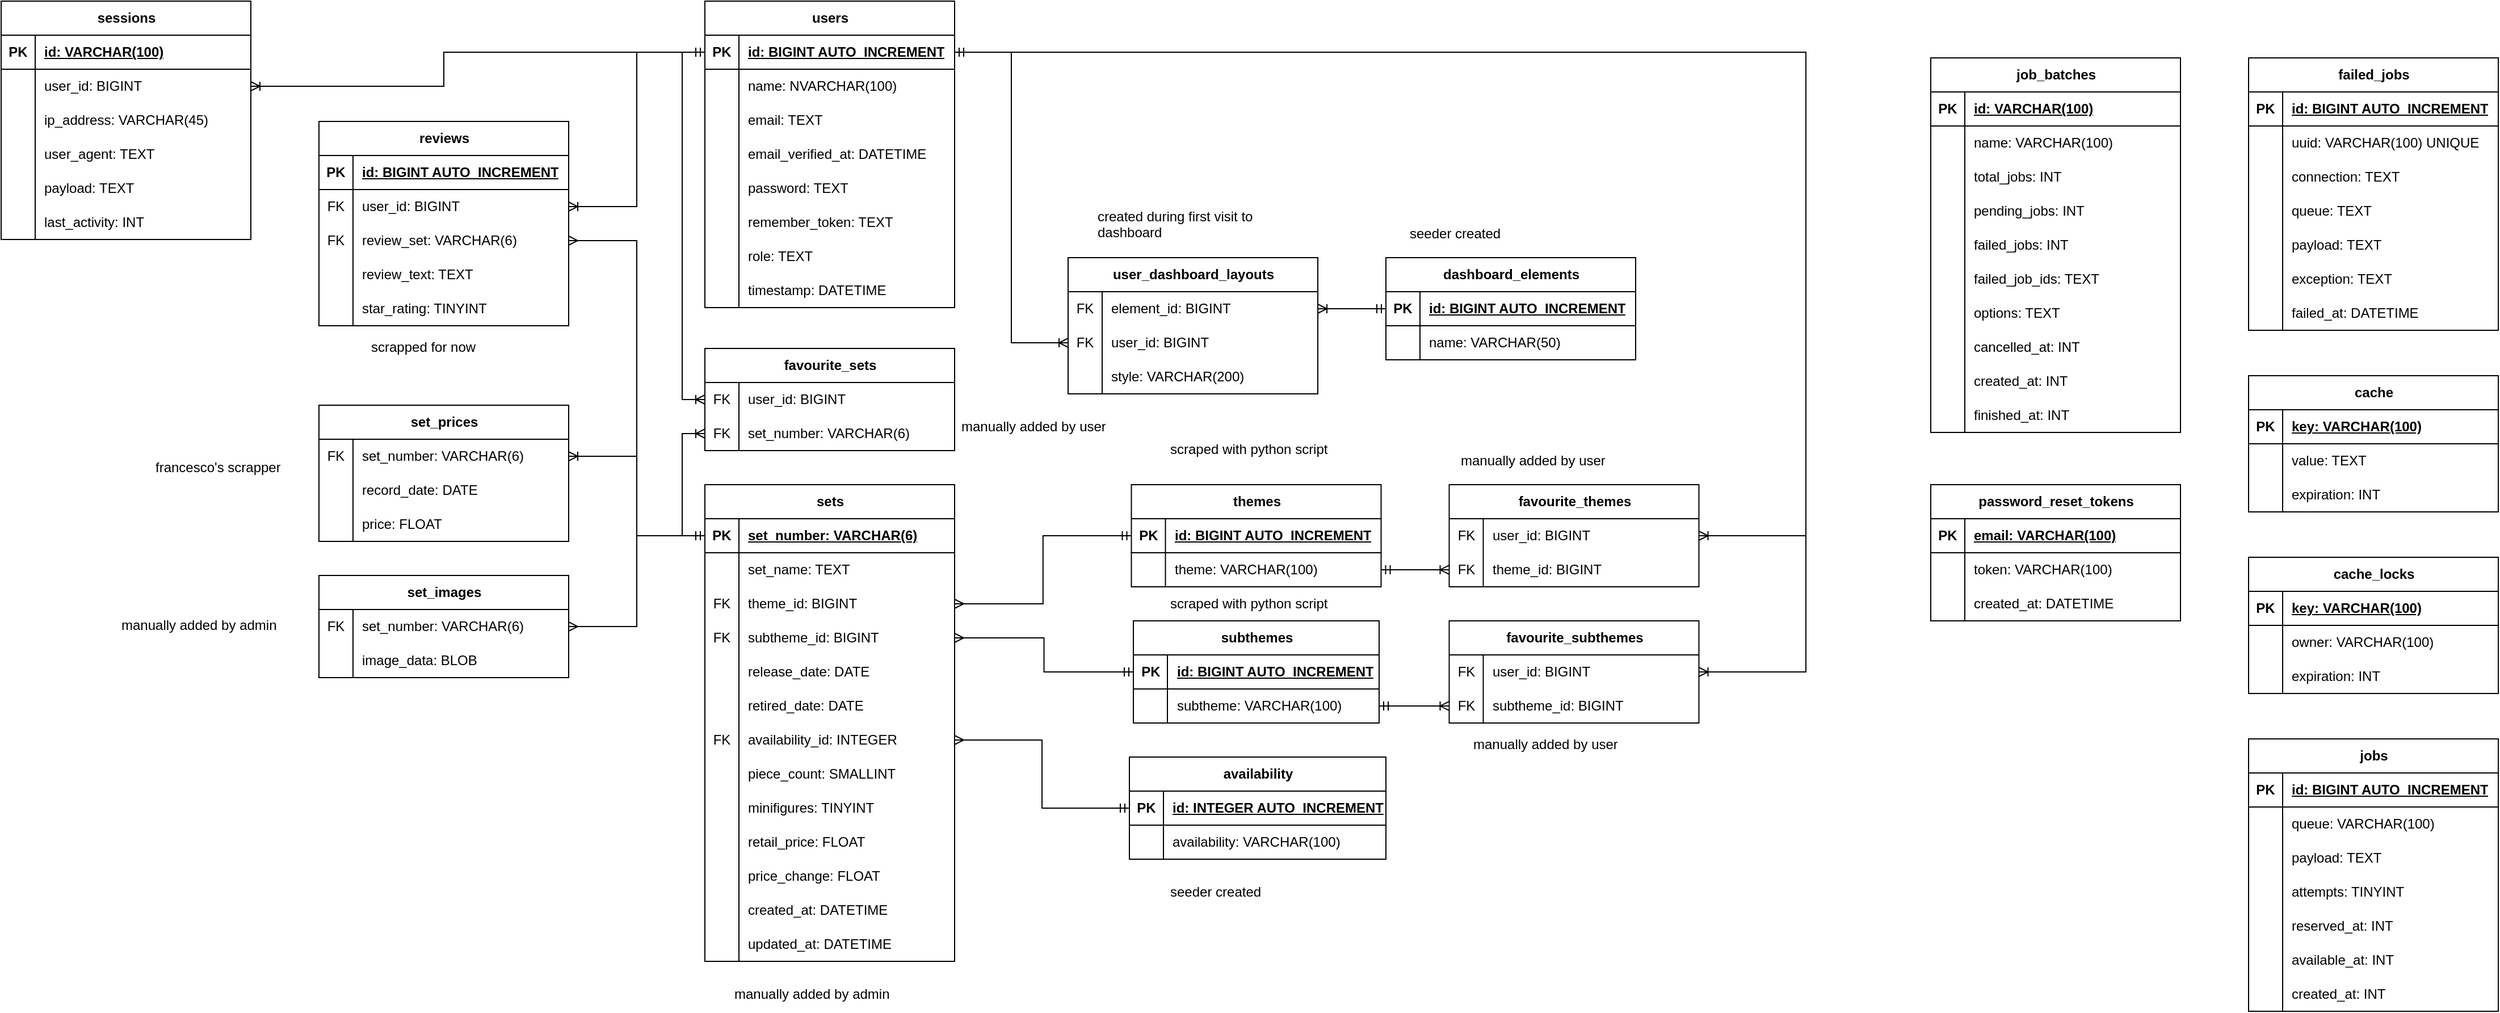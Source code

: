<mxfile version="25.0.2">
  <diagram name="Page-1" id="Ffea3xwCe3xrlA2TN0wb">
    <mxGraphModel dx="2345" dy="731" grid="1" gridSize="10" guides="1" tooltips="1" connect="1" arrows="1" fold="1" page="1" pageScale="1" pageWidth="827" pageHeight="1169" math="0" shadow="0">
      <root>
        <mxCell id="0" />
        <mxCell id="1" parent="0" />
        <mxCell id="Fp7pEGmpYrjDM3FZJ8Ki-1" value="themes" style="shape=table;startSize=30;container=1;collapsible=1;childLayout=tableLayout;fixedRows=1;rowLines=0;fontStyle=1;align=center;resizeLast=1;html=1;" parent="1" vertex="1">
          <mxGeometry x="415.75" y="456" width="220" height="90" as="geometry" />
        </mxCell>
        <mxCell id="Fp7pEGmpYrjDM3FZJ8Ki-2" value="" style="shape=tableRow;horizontal=0;startSize=0;swimlaneHead=0;swimlaneBody=0;fillColor=none;collapsible=0;dropTarget=0;points=[[0,0.5],[1,0.5]];portConstraint=eastwest;top=0;left=0;right=0;bottom=1;" parent="Fp7pEGmpYrjDM3FZJ8Ki-1" vertex="1">
          <mxGeometry y="30" width="220" height="30" as="geometry" />
        </mxCell>
        <mxCell id="Fp7pEGmpYrjDM3FZJ8Ki-3" value="PK" style="shape=partialRectangle;connectable=0;fillColor=none;top=0;left=0;bottom=0;right=0;fontStyle=1;overflow=hidden;whiteSpace=wrap;html=1;" parent="Fp7pEGmpYrjDM3FZJ8Ki-2" vertex="1">
          <mxGeometry width="30" height="30" as="geometry">
            <mxRectangle width="30" height="30" as="alternateBounds" />
          </mxGeometry>
        </mxCell>
        <mxCell id="Fp7pEGmpYrjDM3FZJ8Ki-4" value="id: BIGINT AUTO_INCREMENT" style="shape=partialRectangle;connectable=0;fillColor=none;top=0;left=0;bottom=0;right=0;align=left;spacingLeft=6;fontStyle=5;overflow=hidden;whiteSpace=wrap;html=1;" parent="Fp7pEGmpYrjDM3FZJ8Ki-2" vertex="1">
          <mxGeometry x="30" width="190" height="30" as="geometry">
            <mxRectangle width="190" height="30" as="alternateBounds" />
          </mxGeometry>
        </mxCell>
        <mxCell id="Fp7pEGmpYrjDM3FZJ8Ki-5" value="" style="shape=tableRow;horizontal=0;startSize=0;swimlaneHead=0;swimlaneBody=0;fillColor=none;collapsible=0;dropTarget=0;points=[[0,0.5],[1,0.5]];portConstraint=eastwest;top=0;left=0;right=0;bottom=0;" parent="Fp7pEGmpYrjDM3FZJ8Ki-1" vertex="1">
          <mxGeometry y="60" width="220" height="30" as="geometry" />
        </mxCell>
        <mxCell id="Fp7pEGmpYrjDM3FZJ8Ki-6" value="" style="shape=partialRectangle;connectable=0;fillColor=none;top=0;left=0;bottom=0;right=0;editable=1;overflow=hidden;whiteSpace=wrap;html=1;" parent="Fp7pEGmpYrjDM3FZJ8Ki-5" vertex="1">
          <mxGeometry width="30" height="30" as="geometry">
            <mxRectangle width="30" height="30" as="alternateBounds" />
          </mxGeometry>
        </mxCell>
        <mxCell id="Fp7pEGmpYrjDM3FZJ8Ki-7" value="theme: VARCHAR(100)" style="shape=partialRectangle;connectable=0;fillColor=none;top=0;left=0;bottom=0;right=0;align=left;spacingLeft=6;overflow=hidden;whiteSpace=wrap;html=1;" parent="Fp7pEGmpYrjDM3FZJ8Ki-5" vertex="1">
          <mxGeometry x="30" width="190" height="30" as="geometry">
            <mxRectangle width="190" height="30" as="alternateBounds" />
          </mxGeometry>
        </mxCell>
        <mxCell id="Fp7pEGmpYrjDM3FZJ8Ki-14" value="subthemes" style="shape=table;startSize=30;container=1;collapsible=1;childLayout=tableLayout;fixedRows=1;rowLines=0;fontStyle=1;align=center;resizeLast=1;html=1;" parent="1" vertex="1">
          <mxGeometry x="417.5" y="576" width="216.5" height="90" as="geometry" />
        </mxCell>
        <mxCell id="Fp7pEGmpYrjDM3FZJ8Ki-15" value="" style="shape=tableRow;horizontal=0;startSize=0;swimlaneHead=0;swimlaneBody=0;fillColor=none;collapsible=0;dropTarget=0;points=[[0,0.5],[1,0.5]];portConstraint=eastwest;top=0;left=0;right=0;bottom=1;" parent="Fp7pEGmpYrjDM3FZJ8Ki-14" vertex="1">
          <mxGeometry y="30" width="216.5" height="30" as="geometry" />
        </mxCell>
        <mxCell id="Fp7pEGmpYrjDM3FZJ8Ki-16" value="PK" style="shape=partialRectangle;connectable=0;fillColor=none;top=0;left=0;bottom=0;right=0;fontStyle=1;overflow=hidden;whiteSpace=wrap;html=1;" parent="Fp7pEGmpYrjDM3FZJ8Ki-15" vertex="1">
          <mxGeometry width="30" height="30" as="geometry">
            <mxRectangle width="30" height="30" as="alternateBounds" />
          </mxGeometry>
        </mxCell>
        <mxCell id="Fp7pEGmpYrjDM3FZJ8Ki-17" value="id: BIGINT AUTO_INCREMENT" style="shape=partialRectangle;connectable=0;fillColor=none;top=0;left=0;bottom=0;right=0;align=left;spacingLeft=6;fontStyle=5;overflow=hidden;whiteSpace=wrap;html=1;" parent="Fp7pEGmpYrjDM3FZJ8Ki-15" vertex="1">
          <mxGeometry x="30" width="186.5" height="30" as="geometry">
            <mxRectangle width="186.5" height="30" as="alternateBounds" />
          </mxGeometry>
        </mxCell>
        <mxCell id="Fp7pEGmpYrjDM3FZJ8Ki-18" value="" style="shape=tableRow;horizontal=0;startSize=0;swimlaneHead=0;swimlaneBody=0;fillColor=none;collapsible=0;dropTarget=0;points=[[0,0.5],[1,0.5]];portConstraint=eastwest;top=0;left=0;right=0;bottom=0;" parent="Fp7pEGmpYrjDM3FZJ8Ki-14" vertex="1">
          <mxGeometry y="60" width="216.5" height="30" as="geometry" />
        </mxCell>
        <mxCell id="Fp7pEGmpYrjDM3FZJ8Ki-19" value="" style="shape=partialRectangle;connectable=0;fillColor=none;top=0;left=0;bottom=0;right=0;editable=1;overflow=hidden;whiteSpace=wrap;html=1;" parent="Fp7pEGmpYrjDM3FZJ8Ki-18" vertex="1">
          <mxGeometry width="30" height="30" as="geometry">
            <mxRectangle width="30" height="30" as="alternateBounds" />
          </mxGeometry>
        </mxCell>
        <mxCell id="Fp7pEGmpYrjDM3FZJ8Ki-20" value="subtheme: VARCHAR(100)" style="shape=partialRectangle;connectable=0;fillColor=none;top=0;left=0;bottom=0;right=0;align=left;spacingLeft=6;overflow=hidden;whiteSpace=wrap;html=1;" parent="Fp7pEGmpYrjDM3FZJ8Ki-18" vertex="1">
          <mxGeometry x="30" width="186.5" height="30" as="geometry">
            <mxRectangle width="186.5" height="30" as="alternateBounds" />
          </mxGeometry>
        </mxCell>
        <mxCell id="Fp7pEGmpYrjDM3FZJ8Ki-21" value="availability" style="shape=table;startSize=30;container=1;collapsible=1;childLayout=tableLayout;fixedRows=1;rowLines=0;fontStyle=1;align=center;resizeLast=1;html=1;" parent="1" vertex="1">
          <mxGeometry x="414" y="696" width="226" height="90" as="geometry" />
        </mxCell>
        <mxCell id="Fp7pEGmpYrjDM3FZJ8Ki-22" value="" style="shape=tableRow;horizontal=0;startSize=0;swimlaneHead=0;swimlaneBody=0;fillColor=none;collapsible=0;dropTarget=0;points=[[0,0.5],[1,0.5]];portConstraint=eastwest;top=0;left=0;right=0;bottom=1;" parent="Fp7pEGmpYrjDM3FZJ8Ki-21" vertex="1">
          <mxGeometry y="30" width="226" height="30" as="geometry" />
        </mxCell>
        <mxCell id="Fp7pEGmpYrjDM3FZJ8Ki-23" value="PK" style="shape=partialRectangle;connectable=0;fillColor=none;top=0;left=0;bottom=0;right=0;fontStyle=1;overflow=hidden;whiteSpace=wrap;html=1;" parent="Fp7pEGmpYrjDM3FZJ8Ki-22" vertex="1">
          <mxGeometry width="30" height="30" as="geometry">
            <mxRectangle width="30" height="30" as="alternateBounds" />
          </mxGeometry>
        </mxCell>
        <mxCell id="Fp7pEGmpYrjDM3FZJ8Ki-24" value="id: INTEGER AUTO_INCREMENT" style="shape=partialRectangle;connectable=0;fillColor=none;top=0;left=0;bottom=0;right=0;align=left;spacingLeft=6;fontStyle=5;overflow=hidden;whiteSpace=wrap;html=1;" parent="Fp7pEGmpYrjDM3FZJ8Ki-22" vertex="1">
          <mxGeometry x="30" width="196" height="30" as="geometry">
            <mxRectangle width="196" height="30" as="alternateBounds" />
          </mxGeometry>
        </mxCell>
        <mxCell id="Fp7pEGmpYrjDM3FZJ8Ki-25" value="" style="shape=tableRow;horizontal=0;startSize=0;swimlaneHead=0;swimlaneBody=0;fillColor=none;collapsible=0;dropTarget=0;points=[[0,0.5],[1,0.5]];portConstraint=eastwest;top=0;left=0;right=0;bottom=0;" parent="Fp7pEGmpYrjDM3FZJ8Ki-21" vertex="1">
          <mxGeometry y="60" width="226" height="30" as="geometry" />
        </mxCell>
        <mxCell id="Fp7pEGmpYrjDM3FZJ8Ki-26" value="" style="shape=partialRectangle;connectable=0;fillColor=none;top=0;left=0;bottom=0;right=0;editable=1;overflow=hidden;whiteSpace=wrap;html=1;" parent="Fp7pEGmpYrjDM3FZJ8Ki-25" vertex="1">
          <mxGeometry width="30" height="30" as="geometry">
            <mxRectangle width="30" height="30" as="alternateBounds" />
          </mxGeometry>
        </mxCell>
        <mxCell id="Fp7pEGmpYrjDM3FZJ8Ki-27" value="availability: VARCHAR(100)" style="shape=partialRectangle;connectable=0;fillColor=none;top=0;left=0;bottom=0;right=0;align=left;spacingLeft=6;overflow=hidden;whiteSpace=wrap;html=1;" parent="Fp7pEGmpYrjDM3FZJ8Ki-25" vertex="1">
          <mxGeometry x="30" width="196" height="30" as="geometry">
            <mxRectangle width="196" height="30" as="alternateBounds" />
          </mxGeometry>
        </mxCell>
        <mxCell id="Fp7pEGmpYrjDM3FZJ8Ki-28" value="sets" style="shape=table;startSize=30;container=1;collapsible=1;childLayout=tableLayout;fixedRows=1;rowLines=0;fontStyle=1;align=center;resizeLast=1;html=1;" parent="1" vertex="1">
          <mxGeometry x="40" y="456" width="220" height="420" as="geometry" />
        </mxCell>
        <mxCell id="Fp7pEGmpYrjDM3FZJ8Ki-29" value="" style="shape=tableRow;horizontal=0;startSize=0;swimlaneHead=0;swimlaneBody=0;fillColor=none;collapsible=0;dropTarget=0;points=[[0,0.5],[1,0.5]];portConstraint=eastwest;top=0;left=0;right=0;bottom=1;" parent="Fp7pEGmpYrjDM3FZJ8Ki-28" vertex="1">
          <mxGeometry y="30" width="220" height="30" as="geometry" />
        </mxCell>
        <mxCell id="Fp7pEGmpYrjDM3FZJ8Ki-30" value="PK" style="shape=partialRectangle;connectable=0;fillColor=none;top=0;left=0;bottom=0;right=0;fontStyle=1;overflow=hidden;whiteSpace=wrap;html=1;" parent="Fp7pEGmpYrjDM3FZJ8Ki-29" vertex="1">
          <mxGeometry width="30" height="30" as="geometry">
            <mxRectangle width="30" height="30" as="alternateBounds" />
          </mxGeometry>
        </mxCell>
        <mxCell id="Fp7pEGmpYrjDM3FZJ8Ki-31" value="set_number: VARCHAR(6)" style="shape=partialRectangle;connectable=0;fillColor=none;top=0;left=0;bottom=0;right=0;align=left;spacingLeft=6;fontStyle=5;overflow=hidden;whiteSpace=wrap;html=1;" parent="Fp7pEGmpYrjDM3FZJ8Ki-29" vertex="1">
          <mxGeometry x="30" width="190" height="30" as="geometry">
            <mxRectangle width="190" height="30" as="alternateBounds" />
          </mxGeometry>
        </mxCell>
        <mxCell id="Fp7pEGmpYrjDM3FZJ8Ki-32" value="" style="shape=tableRow;horizontal=0;startSize=0;swimlaneHead=0;swimlaneBody=0;fillColor=none;collapsible=0;dropTarget=0;points=[[0,0.5],[1,0.5]];portConstraint=eastwest;top=0;left=0;right=0;bottom=0;" parent="Fp7pEGmpYrjDM3FZJ8Ki-28" vertex="1">
          <mxGeometry y="60" width="220" height="30" as="geometry" />
        </mxCell>
        <mxCell id="Fp7pEGmpYrjDM3FZJ8Ki-33" value="" style="shape=partialRectangle;connectable=0;fillColor=none;top=0;left=0;bottom=0;right=0;editable=1;overflow=hidden;whiteSpace=wrap;html=1;" parent="Fp7pEGmpYrjDM3FZJ8Ki-32" vertex="1">
          <mxGeometry width="30" height="30" as="geometry">
            <mxRectangle width="30" height="30" as="alternateBounds" />
          </mxGeometry>
        </mxCell>
        <mxCell id="Fp7pEGmpYrjDM3FZJ8Ki-34" value="set_name: TEXT" style="shape=partialRectangle;connectable=0;fillColor=none;top=0;left=0;bottom=0;right=0;align=left;spacingLeft=6;overflow=hidden;whiteSpace=wrap;html=1;" parent="Fp7pEGmpYrjDM3FZJ8Ki-32" vertex="1">
          <mxGeometry x="30" width="190" height="30" as="geometry">
            <mxRectangle width="190" height="30" as="alternateBounds" />
          </mxGeometry>
        </mxCell>
        <mxCell id="Fp7pEGmpYrjDM3FZJ8Ki-35" value="" style="shape=tableRow;horizontal=0;startSize=0;swimlaneHead=0;swimlaneBody=0;fillColor=none;collapsible=0;dropTarget=0;points=[[0,0.5],[1,0.5]];portConstraint=eastwest;top=0;left=0;right=0;bottom=0;" parent="Fp7pEGmpYrjDM3FZJ8Ki-28" vertex="1">
          <mxGeometry y="90" width="220" height="30" as="geometry" />
        </mxCell>
        <mxCell id="Fp7pEGmpYrjDM3FZJ8Ki-36" value="FK" style="shape=partialRectangle;connectable=0;fillColor=none;top=0;left=0;bottom=0;right=0;editable=1;overflow=hidden;whiteSpace=wrap;html=1;" parent="Fp7pEGmpYrjDM3FZJ8Ki-35" vertex="1">
          <mxGeometry width="30" height="30" as="geometry">
            <mxRectangle width="30" height="30" as="alternateBounds" />
          </mxGeometry>
        </mxCell>
        <mxCell id="Fp7pEGmpYrjDM3FZJ8Ki-37" value="theme_id: BIGINT" style="shape=partialRectangle;connectable=0;fillColor=none;top=0;left=0;bottom=0;right=0;align=left;spacingLeft=6;overflow=hidden;whiteSpace=wrap;html=1;" parent="Fp7pEGmpYrjDM3FZJ8Ki-35" vertex="1">
          <mxGeometry x="30" width="190" height="30" as="geometry">
            <mxRectangle width="190" height="30" as="alternateBounds" />
          </mxGeometry>
        </mxCell>
        <mxCell id="Fp7pEGmpYrjDM3FZJ8Ki-38" value="" style="shape=tableRow;horizontal=0;startSize=0;swimlaneHead=0;swimlaneBody=0;fillColor=none;collapsible=0;dropTarget=0;points=[[0,0.5],[1,0.5]];portConstraint=eastwest;top=0;left=0;right=0;bottom=0;" parent="Fp7pEGmpYrjDM3FZJ8Ki-28" vertex="1">
          <mxGeometry y="120" width="220" height="30" as="geometry" />
        </mxCell>
        <mxCell id="Fp7pEGmpYrjDM3FZJ8Ki-39" value="FK" style="shape=partialRectangle;connectable=0;fillColor=none;top=0;left=0;bottom=0;right=0;editable=1;overflow=hidden;whiteSpace=wrap;html=1;" parent="Fp7pEGmpYrjDM3FZJ8Ki-38" vertex="1">
          <mxGeometry width="30" height="30" as="geometry">
            <mxRectangle width="30" height="30" as="alternateBounds" />
          </mxGeometry>
        </mxCell>
        <mxCell id="Fp7pEGmpYrjDM3FZJ8Ki-40" value="subtheme_id: BIGINT" style="shape=partialRectangle;connectable=0;fillColor=none;top=0;left=0;bottom=0;right=0;align=left;spacingLeft=6;overflow=hidden;whiteSpace=wrap;html=1;" parent="Fp7pEGmpYrjDM3FZJ8Ki-38" vertex="1">
          <mxGeometry x="30" width="190" height="30" as="geometry">
            <mxRectangle width="190" height="30" as="alternateBounds" />
          </mxGeometry>
        </mxCell>
        <mxCell id="Fp7pEGmpYrjDM3FZJ8Ki-41" value="" style="shape=tableRow;horizontal=0;startSize=0;swimlaneHead=0;swimlaneBody=0;fillColor=none;collapsible=0;dropTarget=0;points=[[0,0.5],[1,0.5]];portConstraint=eastwest;top=0;left=0;right=0;bottom=0;" parent="Fp7pEGmpYrjDM3FZJ8Ki-28" vertex="1">
          <mxGeometry y="150" width="220" height="30" as="geometry" />
        </mxCell>
        <mxCell id="Fp7pEGmpYrjDM3FZJ8Ki-42" value="" style="shape=partialRectangle;connectable=0;fillColor=none;top=0;left=0;bottom=0;right=0;editable=1;overflow=hidden;whiteSpace=wrap;html=1;" parent="Fp7pEGmpYrjDM3FZJ8Ki-41" vertex="1">
          <mxGeometry width="30" height="30" as="geometry">
            <mxRectangle width="30" height="30" as="alternateBounds" />
          </mxGeometry>
        </mxCell>
        <mxCell id="Fp7pEGmpYrjDM3FZJ8Ki-43" value="release_date: DATE" style="shape=partialRectangle;connectable=0;fillColor=none;top=0;left=0;bottom=0;right=0;align=left;spacingLeft=6;overflow=hidden;whiteSpace=wrap;html=1;" parent="Fp7pEGmpYrjDM3FZJ8Ki-41" vertex="1">
          <mxGeometry x="30" width="190" height="30" as="geometry">
            <mxRectangle width="190" height="30" as="alternateBounds" />
          </mxGeometry>
        </mxCell>
        <mxCell id="Fp7pEGmpYrjDM3FZJ8Ki-44" value="" style="shape=tableRow;horizontal=0;startSize=0;swimlaneHead=0;swimlaneBody=0;fillColor=none;collapsible=0;dropTarget=0;points=[[0,0.5],[1,0.5]];portConstraint=eastwest;top=0;left=0;right=0;bottom=0;" parent="Fp7pEGmpYrjDM3FZJ8Ki-28" vertex="1">
          <mxGeometry y="180" width="220" height="30" as="geometry" />
        </mxCell>
        <mxCell id="Fp7pEGmpYrjDM3FZJ8Ki-45" value="" style="shape=partialRectangle;connectable=0;fillColor=none;top=0;left=0;bottom=0;right=0;editable=1;overflow=hidden;whiteSpace=wrap;html=1;" parent="Fp7pEGmpYrjDM3FZJ8Ki-44" vertex="1">
          <mxGeometry width="30" height="30" as="geometry">
            <mxRectangle width="30" height="30" as="alternateBounds" />
          </mxGeometry>
        </mxCell>
        <mxCell id="Fp7pEGmpYrjDM3FZJ8Ki-46" value="retired_date: DATE" style="shape=partialRectangle;connectable=0;fillColor=none;top=0;left=0;bottom=0;right=0;align=left;spacingLeft=6;overflow=hidden;whiteSpace=wrap;html=1;" parent="Fp7pEGmpYrjDM3FZJ8Ki-44" vertex="1">
          <mxGeometry x="30" width="190" height="30" as="geometry">
            <mxRectangle width="190" height="30" as="alternateBounds" />
          </mxGeometry>
        </mxCell>
        <mxCell id="Fp7pEGmpYrjDM3FZJ8Ki-47" value="" style="shape=tableRow;horizontal=0;startSize=0;swimlaneHead=0;swimlaneBody=0;fillColor=none;collapsible=0;dropTarget=0;points=[[0,0.5],[1,0.5]];portConstraint=eastwest;top=0;left=0;right=0;bottom=0;" parent="Fp7pEGmpYrjDM3FZJ8Ki-28" vertex="1">
          <mxGeometry y="210" width="220" height="30" as="geometry" />
        </mxCell>
        <mxCell id="Fp7pEGmpYrjDM3FZJ8Ki-48" value="FK" style="shape=partialRectangle;connectable=0;fillColor=none;top=0;left=0;bottom=0;right=0;editable=1;overflow=hidden;whiteSpace=wrap;html=1;" parent="Fp7pEGmpYrjDM3FZJ8Ki-47" vertex="1">
          <mxGeometry width="30" height="30" as="geometry">
            <mxRectangle width="30" height="30" as="alternateBounds" />
          </mxGeometry>
        </mxCell>
        <mxCell id="Fp7pEGmpYrjDM3FZJ8Ki-49" value="availability_id: INTEGER" style="shape=partialRectangle;connectable=0;fillColor=none;top=0;left=0;bottom=0;right=0;align=left;spacingLeft=6;overflow=hidden;whiteSpace=wrap;html=1;" parent="Fp7pEGmpYrjDM3FZJ8Ki-47" vertex="1">
          <mxGeometry x="30" width="190" height="30" as="geometry">
            <mxRectangle width="190" height="30" as="alternateBounds" />
          </mxGeometry>
        </mxCell>
        <mxCell id="Fp7pEGmpYrjDM3FZJ8Ki-50" value="" style="shape=tableRow;horizontal=0;startSize=0;swimlaneHead=0;swimlaneBody=0;fillColor=none;collapsible=0;dropTarget=0;points=[[0,0.5],[1,0.5]];portConstraint=eastwest;top=0;left=0;right=0;bottom=0;" parent="Fp7pEGmpYrjDM3FZJ8Ki-28" vertex="1">
          <mxGeometry y="240" width="220" height="30" as="geometry" />
        </mxCell>
        <mxCell id="Fp7pEGmpYrjDM3FZJ8Ki-51" value="" style="shape=partialRectangle;connectable=0;fillColor=none;top=0;left=0;bottom=0;right=0;editable=1;overflow=hidden;whiteSpace=wrap;html=1;" parent="Fp7pEGmpYrjDM3FZJ8Ki-50" vertex="1">
          <mxGeometry width="30" height="30" as="geometry">
            <mxRectangle width="30" height="30" as="alternateBounds" />
          </mxGeometry>
        </mxCell>
        <mxCell id="Fp7pEGmpYrjDM3FZJ8Ki-52" value="piece_count: SMALLINT" style="shape=partialRectangle;connectable=0;fillColor=none;top=0;left=0;bottom=0;right=0;align=left;spacingLeft=6;overflow=hidden;whiteSpace=wrap;html=1;" parent="Fp7pEGmpYrjDM3FZJ8Ki-50" vertex="1">
          <mxGeometry x="30" width="190" height="30" as="geometry">
            <mxRectangle width="190" height="30" as="alternateBounds" />
          </mxGeometry>
        </mxCell>
        <mxCell id="Fp7pEGmpYrjDM3FZJ8Ki-53" value="" style="shape=tableRow;horizontal=0;startSize=0;swimlaneHead=0;swimlaneBody=0;fillColor=none;collapsible=0;dropTarget=0;points=[[0,0.5],[1,0.5]];portConstraint=eastwest;top=0;left=0;right=0;bottom=0;" parent="Fp7pEGmpYrjDM3FZJ8Ki-28" vertex="1">
          <mxGeometry y="270" width="220" height="30" as="geometry" />
        </mxCell>
        <mxCell id="Fp7pEGmpYrjDM3FZJ8Ki-54" value="" style="shape=partialRectangle;connectable=0;fillColor=none;top=0;left=0;bottom=0;right=0;editable=1;overflow=hidden;whiteSpace=wrap;html=1;" parent="Fp7pEGmpYrjDM3FZJ8Ki-53" vertex="1">
          <mxGeometry width="30" height="30" as="geometry">
            <mxRectangle width="30" height="30" as="alternateBounds" />
          </mxGeometry>
        </mxCell>
        <mxCell id="Fp7pEGmpYrjDM3FZJ8Ki-55" value="minifigures: TINYINT" style="shape=partialRectangle;connectable=0;fillColor=none;top=0;left=0;bottom=0;right=0;align=left;spacingLeft=6;overflow=hidden;whiteSpace=wrap;html=1;" parent="Fp7pEGmpYrjDM3FZJ8Ki-53" vertex="1">
          <mxGeometry x="30" width="190" height="30" as="geometry">
            <mxRectangle width="190" height="30" as="alternateBounds" />
          </mxGeometry>
        </mxCell>
        <mxCell id="Fp7pEGmpYrjDM3FZJ8Ki-56" value="" style="shape=tableRow;horizontal=0;startSize=0;swimlaneHead=0;swimlaneBody=0;fillColor=none;collapsible=0;dropTarget=0;points=[[0,0.5],[1,0.5]];portConstraint=eastwest;top=0;left=0;right=0;bottom=0;" parent="Fp7pEGmpYrjDM3FZJ8Ki-28" vertex="1">
          <mxGeometry y="300" width="220" height="30" as="geometry" />
        </mxCell>
        <mxCell id="Fp7pEGmpYrjDM3FZJ8Ki-57" value="" style="shape=partialRectangle;connectable=0;fillColor=none;top=0;left=0;bottom=0;right=0;editable=1;overflow=hidden;whiteSpace=wrap;html=1;" parent="Fp7pEGmpYrjDM3FZJ8Ki-56" vertex="1">
          <mxGeometry width="30" height="30" as="geometry">
            <mxRectangle width="30" height="30" as="alternateBounds" />
          </mxGeometry>
        </mxCell>
        <mxCell id="Fp7pEGmpYrjDM3FZJ8Ki-58" value="retail_price: FLOAT" style="shape=partialRectangle;connectable=0;fillColor=none;top=0;left=0;bottom=0;right=0;align=left;spacingLeft=6;overflow=hidden;whiteSpace=wrap;html=1;" parent="Fp7pEGmpYrjDM3FZJ8Ki-56" vertex="1">
          <mxGeometry x="30" width="190" height="30" as="geometry">
            <mxRectangle width="190" height="30" as="alternateBounds" />
          </mxGeometry>
        </mxCell>
        <mxCell id="ImxwK8s_Q1tr8qeBEIMu-1" value="" style="shape=tableRow;horizontal=0;startSize=0;swimlaneHead=0;swimlaneBody=0;fillColor=none;collapsible=0;dropTarget=0;points=[[0,0.5],[1,0.5]];portConstraint=eastwest;top=0;left=0;right=0;bottom=0;" vertex="1" parent="Fp7pEGmpYrjDM3FZJ8Ki-28">
          <mxGeometry y="330" width="220" height="30" as="geometry" />
        </mxCell>
        <mxCell id="ImxwK8s_Q1tr8qeBEIMu-2" value="" style="shape=partialRectangle;connectable=0;fillColor=none;top=0;left=0;bottom=0;right=0;editable=1;overflow=hidden;whiteSpace=wrap;html=1;" vertex="1" parent="ImxwK8s_Q1tr8qeBEIMu-1">
          <mxGeometry width="30" height="30" as="geometry">
            <mxRectangle width="30" height="30" as="alternateBounds" />
          </mxGeometry>
        </mxCell>
        <mxCell id="ImxwK8s_Q1tr8qeBEIMu-3" value="price_change: FLOAT" style="shape=partialRectangle;connectable=0;fillColor=none;top=0;left=0;bottom=0;right=0;align=left;spacingLeft=6;overflow=hidden;whiteSpace=wrap;html=1;" vertex="1" parent="ImxwK8s_Q1tr8qeBEIMu-1">
          <mxGeometry x="30" width="190" height="30" as="geometry">
            <mxRectangle width="190" height="30" as="alternateBounds" />
          </mxGeometry>
        </mxCell>
        <mxCell id="ImxwK8s_Q1tr8qeBEIMu-4" value="" style="shape=tableRow;horizontal=0;startSize=0;swimlaneHead=0;swimlaneBody=0;fillColor=none;collapsible=0;dropTarget=0;points=[[0,0.5],[1,0.5]];portConstraint=eastwest;top=0;left=0;right=0;bottom=0;" vertex="1" parent="Fp7pEGmpYrjDM3FZJ8Ki-28">
          <mxGeometry y="360" width="220" height="30" as="geometry" />
        </mxCell>
        <mxCell id="ImxwK8s_Q1tr8qeBEIMu-5" value="" style="shape=partialRectangle;connectable=0;fillColor=none;top=0;left=0;bottom=0;right=0;editable=1;overflow=hidden;whiteSpace=wrap;html=1;" vertex="1" parent="ImxwK8s_Q1tr8qeBEIMu-4">
          <mxGeometry width="30" height="30" as="geometry">
            <mxRectangle width="30" height="30" as="alternateBounds" />
          </mxGeometry>
        </mxCell>
        <mxCell id="ImxwK8s_Q1tr8qeBEIMu-6" value="created_at: DATETIME" style="shape=partialRectangle;connectable=0;fillColor=none;top=0;left=0;bottom=0;right=0;align=left;spacingLeft=6;overflow=hidden;whiteSpace=wrap;html=1;" vertex="1" parent="ImxwK8s_Q1tr8qeBEIMu-4">
          <mxGeometry x="30" width="190" height="30" as="geometry">
            <mxRectangle width="190" height="30" as="alternateBounds" />
          </mxGeometry>
        </mxCell>
        <mxCell id="ImxwK8s_Q1tr8qeBEIMu-7" value="" style="shape=tableRow;horizontal=0;startSize=0;swimlaneHead=0;swimlaneBody=0;fillColor=none;collapsible=0;dropTarget=0;points=[[0,0.5],[1,0.5]];portConstraint=eastwest;top=0;left=0;right=0;bottom=0;" vertex="1" parent="Fp7pEGmpYrjDM3FZJ8Ki-28">
          <mxGeometry y="390" width="220" height="30" as="geometry" />
        </mxCell>
        <mxCell id="ImxwK8s_Q1tr8qeBEIMu-8" value="" style="shape=partialRectangle;connectable=0;fillColor=none;top=0;left=0;bottom=0;right=0;editable=1;overflow=hidden;whiteSpace=wrap;html=1;" vertex="1" parent="ImxwK8s_Q1tr8qeBEIMu-7">
          <mxGeometry width="30" height="30" as="geometry">
            <mxRectangle width="30" height="30" as="alternateBounds" />
          </mxGeometry>
        </mxCell>
        <mxCell id="ImxwK8s_Q1tr8qeBEIMu-9" value="updated_at: DATETIME" style="shape=partialRectangle;connectable=0;fillColor=none;top=0;left=0;bottom=0;right=0;align=left;spacingLeft=6;overflow=hidden;whiteSpace=wrap;html=1;" vertex="1" parent="ImxwK8s_Q1tr8qeBEIMu-7">
          <mxGeometry x="30" width="190" height="30" as="geometry">
            <mxRectangle width="190" height="30" as="alternateBounds" />
          </mxGeometry>
        </mxCell>
        <mxCell id="Fp7pEGmpYrjDM3FZJ8Ki-62" value="users" style="shape=table;startSize=30;container=1;collapsible=1;childLayout=tableLayout;fixedRows=1;rowLines=0;fontStyle=1;align=center;resizeLast=1;html=1;" parent="1" vertex="1">
          <mxGeometry x="40" y="30" width="220" height="270" as="geometry" />
        </mxCell>
        <mxCell id="Fp7pEGmpYrjDM3FZJ8Ki-63" value="" style="shape=tableRow;horizontal=0;startSize=0;swimlaneHead=0;swimlaneBody=0;fillColor=none;collapsible=0;dropTarget=0;points=[[0,0.5],[1,0.5]];portConstraint=eastwest;top=0;left=0;right=0;bottom=1;" parent="Fp7pEGmpYrjDM3FZJ8Ki-62" vertex="1">
          <mxGeometry y="30" width="220" height="30" as="geometry" />
        </mxCell>
        <mxCell id="Fp7pEGmpYrjDM3FZJ8Ki-64" value="PK" style="shape=partialRectangle;connectable=0;fillColor=none;top=0;left=0;bottom=0;right=0;fontStyle=1;overflow=hidden;whiteSpace=wrap;html=1;" parent="Fp7pEGmpYrjDM3FZJ8Ki-63" vertex="1">
          <mxGeometry width="30" height="30" as="geometry">
            <mxRectangle width="30" height="30" as="alternateBounds" />
          </mxGeometry>
        </mxCell>
        <mxCell id="Fp7pEGmpYrjDM3FZJ8Ki-65" value="id: BIGINT AUTO_INCREMENT" style="shape=partialRectangle;connectable=0;fillColor=none;top=0;left=0;bottom=0;right=0;align=left;spacingLeft=6;fontStyle=5;overflow=hidden;whiteSpace=wrap;html=1;" parent="Fp7pEGmpYrjDM3FZJ8Ki-63" vertex="1">
          <mxGeometry x="30" width="190" height="30" as="geometry">
            <mxRectangle width="190" height="30" as="alternateBounds" />
          </mxGeometry>
        </mxCell>
        <mxCell id="Fp7pEGmpYrjDM3FZJ8Ki-66" value="" style="shape=tableRow;horizontal=0;startSize=0;swimlaneHead=0;swimlaneBody=0;fillColor=none;collapsible=0;dropTarget=0;points=[[0,0.5],[1,0.5]];portConstraint=eastwest;top=0;left=0;right=0;bottom=0;" parent="Fp7pEGmpYrjDM3FZJ8Ki-62" vertex="1">
          <mxGeometry y="60" width="220" height="30" as="geometry" />
        </mxCell>
        <mxCell id="Fp7pEGmpYrjDM3FZJ8Ki-67" value="" style="shape=partialRectangle;connectable=0;fillColor=none;top=0;left=0;bottom=0;right=0;editable=1;overflow=hidden;whiteSpace=wrap;html=1;" parent="Fp7pEGmpYrjDM3FZJ8Ki-66" vertex="1">
          <mxGeometry width="30" height="30" as="geometry">
            <mxRectangle width="30" height="30" as="alternateBounds" />
          </mxGeometry>
        </mxCell>
        <mxCell id="Fp7pEGmpYrjDM3FZJ8Ki-68" value="name: NVARCHAR(100)" style="shape=partialRectangle;connectable=0;fillColor=none;top=0;left=0;bottom=0;right=0;align=left;spacingLeft=6;overflow=hidden;whiteSpace=wrap;html=1;" parent="Fp7pEGmpYrjDM3FZJ8Ki-66" vertex="1">
          <mxGeometry x="30" width="190" height="30" as="geometry">
            <mxRectangle width="190" height="30" as="alternateBounds" />
          </mxGeometry>
        </mxCell>
        <mxCell id="Fp7pEGmpYrjDM3FZJ8Ki-69" value="" style="shape=tableRow;horizontal=0;startSize=0;swimlaneHead=0;swimlaneBody=0;fillColor=none;collapsible=0;dropTarget=0;points=[[0,0.5],[1,0.5]];portConstraint=eastwest;top=0;left=0;right=0;bottom=0;" parent="Fp7pEGmpYrjDM3FZJ8Ki-62" vertex="1">
          <mxGeometry y="90" width="220" height="30" as="geometry" />
        </mxCell>
        <mxCell id="Fp7pEGmpYrjDM3FZJ8Ki-70" value="" style="shape=partialRectangle;connectable=0;fillColor=none;top=0;left=0;bottom=0;right=0;editable=1;overflow=hidden;whiteSpace=wrap;html=1;" parent="Fp7pEGmpYrjDM3FZJ8Ki-69" vertex="1">
          <mxGeometry width="30" height="30" as="geometry">
            <mxRectangle width="30" height="30" as="alternateBounds" />
          </mxGeometry>
        </mxCell>
        <mxCell id="Fp7pEGmpYrjDM3FZJ8Ki-71" value="email: TEXT" style="shape=partialRectangle;connectable=0;fillColor=none;top=0;left=0;bottom=0;right=0;align=left;spacingLeft=6;overflow=hidden;whiteSpace=wrap;html=1;" parent="Fp7pEGmpYrjDM3FZJ8Ki-69" vertex="1">
          <mxGeometry x="30" width="190" height="30" as="geometry">
            <mxRectangle width="190" height="30" as="alternateBounds" />
          </mxGeometry>
        </mxCell>
        <mxCell id="vNcUwHc1v8x0-6p9lI7o-1" value="" style="shape=tableRow;horizontal=0;startSize=0;swimlaneHead=0;swimlaneBody=0;fillColor=none;collapsible=0;dropTarget=0;points=[[0,0.5],[1,0.5]];portConstraint=eastwest;top=0;left=0;right=0;bottom=0;" parent="Fp7pEGmpYrjDM3FZJ8Ki-62" vertex="1">
          <mxGeometry y="120" width="220" height="30" as="geometry" />
        </mxCell>
        <mxCell id="vNcUwHc1v8x0-6p9lI7o-2" value="" style="shape=partialRectangle;connectable=0;fillColor=none;top=0;left=0;bottom=0;right=0;editable=1;overflow=hidden;whiteSpace=wrap;html=1;" parent="vNcUwHc1v8x0-6p9lI7o-1" vertex="1">
          <mxGeometry width="30" height="30" as="geometry">
            <mxRectangle width="30" height="30" as="alternateBounds" />
          </mxGeometry>
        </mxCell>
        <mxCell id="vNcUwHc1v8x0-6p9lI7o-3" value="email_verified_at: DATETIME" style="shape=partialRectangle;connectable=0;fillColor=none;top=0;left=0;bottom=0;right=0;align=left;spacingLeft=6;overflow=hidden;whiteSpace=wrap;html=1;" parent="vNcUwHc1v8x0-6p9lI7o-1" vertex="1">
          <mxGeometry x="30" width="190" height="30" as="geometry">
            <mxRectangle width="190" height="30" as="alternateBounds" />
          </mxGeometry>
        </mxCell>
        <mxCell id="Fp7pEGmpYrjDM3FZJ8Ki-72" value="" style="shape=tableRow;horizontal=0;startSize=0;swimlaneHead=0;swimlaneBody=0;fillColor=none;collapsible=0;dropTarget=0;points=[[0,0.5],[1,0.5]];portConstraint=eastwest;top=0;left=0;right=0;bottom=0;" parent="Fp7pEGmpYrjDM3FZJ8Ki-62" vertex="1">
          <mxGeometry y="150" width="220" height="30" as="geometry" />
        </mxCell>
        <mxCell id="Fp7pEGmpYrjDM3FZJ8Ki-73" value="" style="shape=partialRectangle;connectable=0;fillColor=none;top=0;left=0;bottom=0;right=0;editable=1;overflow=hidden;whiteSpace=wrap;html=1;" parent="Fp7pEGmpYrjDM3FZJ8Ki-72" vertex="1">
          <mxGeometry width="30" height="30" as="geometry">
            <mxRectangle width="30" height="30" as="alternateBounds" />
          </mxGeometry>
        </mxCell>
        <mxCell id="Fp7pEGmpYrjDM3FZJ8Ki-74" value="password: TEXT" style="shape=partialRectangle;connectable=0;fillColor=none;top=0;left=0;bottom=0;right=0;align=left;spacingLeft=6;overflow=hidden;whiteSpace=wrap;html=1;" parent="Fp7pEGmpYrjDM3FZJ8Ki-72" vertex="1">
          <mxGeometry x="30" width="190" height="30" as="geometry">
            <mxRectangle width="190" height="30" as="alternateBounds" />
          </mxGeometry>
        </mxCell>
        <mxCell id="vNcUwHc1v8x0-6p9lI7o-4" value="" style="shape=tableRow;horizontal=0;startSize=0;swimlaneHead=0;swimlaneBody=0;fillColor=none;collapsible=0;dropTarget=0;points=[[0,0.5],[1,0.5]];portConstraint=eastwest;top=0;left=0;right=0;bottom=0;" parent="Fp7pEGmpYrjDM3FZJ8Ki-62" vertex="1">
          <mxGeometry y="180" width="220" height="30" as="geometry" />
        </mxCell>
        <mxCell id="vNcUwHc1v8x0-6p9lI7o-5" value="" style="shape=partialRectangle;connectable=0;fillColor=none;top=0;left=0;bottom=0;right=0;editable=1;overflow=hidden;whiteSpace=wrap;html=1;" parent="vNcUwHc1v8x0-6p9lI7o-4" vertex="1">
          <mxGeometry width="30" height="30" as="geometry">
            <mxRectangle width="30" height="30" as="alternateBounds" />
          </mxGeometry>
        </mxCell>
        <mxCell id="vNcUwHc1v8x0-6p9lI7o-6" value="remember_token: TEXT" style="shape=partialRectangle;connectable=0;fillColor=none;top=0;left=0;bottom=0;right=0;align=left;spacingLeft=6;overflow=hidden;whiteSpace=wrap;html=1;" parent="vNcUwHc1v8x0-6p9lI7o-4" vertex="1">
          <mxGeometry x="30" width="190" height="30" as="geometry">
            <mxRectangle width="190" height="30" as="alternateBounds" />
          </mxGeometry>
        </mxCell>
        <mxCell id="ImxwK8s_Q1tr8qeBEIMu-10" value="" style="shape=tableRow;horizontal=0;startSize=0;swimlaneHead=0;swimlaneBody=0;fillColor=none;collapsible=0;dropTarget=0;points=[[0,0.5],[1,0.5]];portConstraint=eastwest;top=0;left=0;right=0;bottom=0;" vertex="1" parent="Fp7pEGmpYrjDM3FZJ8Ki-62">
          <mxGeometry y="210" width="220" height="30" as="geometry" />
        </mxCell>
        <mxCell id="ImxwK8s_Q1tr8qeBEIMu-11" value="" style="shape=partialRectangle;connectable=0;fillColor=none;top=0;left=0;bottom=0;right=0;editable=1;overflow=hidden;whiteSpace=wrap;html=1;" vertex="1" parent="ImxwK8s_Q1tr8qeBEIMu-10">
          <mxGeometry width="30" height="30" as="geometry">
            <mxRectangle width="30" height="30" as="alternateBounds" />
          </mxGeometry>
        </mxCell>
        <mxCell id="ImxwK8s_Q1tr8qeBEIMu-12" value="role: TEXT" style="shape=partialRectangle;connectable=0;fillColor=none;top=0;left=0;bottom=0;right=0;align=left;spacingLeft=6;overflow=hidden;whiteSpace=wrap;html=1;" vertex="1" parent="ImxwK8s_Q1tr8qeBEIMu-10">
          <mxGeometry x="30" width="190" height="30" as="geometry">
            <mxRectangle width="190" height="30" as="alternateBounds" />
          </mxGeometry>
        </mxCell>
        <mxCell id="vNcUwHc1v8x0-6p9lI7o-7" value="" style="shape=tableRow;horizontal=0;startSize=0;swimlaneHead=0;swimlaneBody=0;fillColor=none;collapsible=0;dropTarget=0;points=[[0,0.5],[1,0.5]];portConstraint=eastwest;top=0;left=0;right=0;bottom=0;" parent="Fp7pEGmpYrjDM3FZJ8Ki-62" vertex="1">
          <mxGeometry y="240" width="220" height="30" as="geometry" />
        </mxCell>
        <mxCell id="vNcUwHc1v8x0-6p9lI7o-8" value="" style="shape=partialRectangle;connectable=0;fillColor=none;top=0;left=0;bottom=0;right=0;editable=1;overflow=hidden;whiteSpace=wrap;html=1;" parent="vNcUwHc1v8x0-6p9lI7o-7" vertex="1">
          <mxGeometry width="30" height="30" as="geometry">
            <mxRectangle width="30" height="30" as="alternateBounds" />
          </mxGeometry>
        </mxCell>
        <mxCell id="vNcUwHc1v8x0-6p9lI7o-9" value="timestamp: DATETIME" style="shape=partialRectangle;connectable=0;fillColor=none;top=0;left=0;bottom=0;right=0;align=left;spacingLeft=6;overflow=hidden;whiteSpace=wrap;html=1;" parent="vNcUwHc1v8x0-6p9lI7o-7" vertex="1">
          <mxGeometry x="30" width="190" height="30" as="geometry">
            <mxRectangle width="190" height="30" as="alternateBounds" />
          </mxGeometry>
        </mxCell>
        <mxCell id="Fp7pEGmpYrjDM3FZJ8Ki-96" value="favourite_sets" style="shape=table;startSize=30;container=1;collapsible=1;childLayout=tableLayout;fixedRows=1;rowLines=0;fontStyle=1;align=center;resizeLast=1;html=1;" parent="1" vertex="1">
          <mxGeometry x="40" y="336" width="220" height="90" as="geometry" />
        </mxCell>
        <mxCell id="Fp7pEGmpYrjDM3FZJ8Ki-100" value="" style="shape=tableRow;horizontal=0;startSize=0;swimlaneHead=0;swimlaneBody=0;fillColor=none;collapsible=0;dropTarget=0;points=[[0,0.5],[1,0.5]];portConstraint=eastwest;top=0;left=0;right=0;bottom=0;" parent="Fp7pEGmpYrjDM3FZJ8Ki-96" vertex="1">
          <mxGeometry y="30" width="220" height="30" as="geometry" />
        </mxCell>
        <mxCell id="Fp7pEGmpYrjDM3FZJ8Ki-101" value="FK" style="shape=partialRectangle;connectable=0;fillColor=none;top=0;left=0;bottom=0;right=0;editable=1;overflow=hidden;whiteSpace=wrap;html=1;" parent="Fp7pEGmpYrjDM3FZJ8Ki-100" vertex="1">
          <mxGeometry width="30" height="30" as="geometry">
            <mxRectangle width="30" height="30" as="alternateBounds" />
          </mxGeometry>
        </mxCell>
        <mxCell id="Fp7pEGmpYrjDM3FZJ8Ki-102" value="user_id: BIGINT" style="shape=partialRectangle;connectable=0;fillColor=none;top=0;left=0;bottom=0;right=0;align=left;spacingLeft=6;overflow=hidden;whiteSpace=wrap;html=1;" parent="Fp7pEGmpYrjDM3FZJ8Ki-100" vertex="1">
          <mxGeometry x="30" width="190" height="30" as="geometry">
            <mxRectangle width="190" height="30" as="alternateBounds" />
          </mxGeometry>
        </mxCell>
        <mxCell id="Fp7pEGmpYrjDM3FZJ8Ki-103" value="" style="shape=tableRow;horizontal=0;startSize=0;swimlaneHead=0;swimlaneBody=0;fillColor=none;collapsible=0;dropTarget=0;points=[[0,0.5],[1,0.5]];portConstraint=eastwest;top=0;left=0;right=0;bottom=0;" parent="Fp7pEGmpYrjDM3FZJ8Ki-96" vertex="1">
          <mxGeometry y="60" width="220" height="30" as="geometry" />
        </mxCell>
        <mxCell id="Fp7pEGmpYrjDM3FZJ8Ki-104" value="FK" style="shape=partialRectangle;connectable=0;fillColor=none;top=0;left=0;bottom=0;right=0;editable=1;overflow=hidden;whiteSpace=wrap;html=1;" parent="Fp7pEGmpYrjDM3FZJ8Ki-103" vertex="1">
          <mxGeometry width="30" height="30" as="geometry">
            <mxRectangle width="30" height="30" as="alternateBounds" />
          </mxGeometry>
        </mxCell>
        <mxCell id="Fp7pEGmpYrjDM3FZJ8Ki-105" value="set_number: VARCHAR(6)" style="shape=partialRectangle;connectable=0;fillColor=none;top=0;left=0;bottom=0;right=0;align=left;spacingLeft=6;overflow=hidden;whiteSpace=wrap;html=1;" parent="Fp7pEGmpYrjDM3FZJ8Ki-103" vertex="1">
          <mxGeometry x="30" width="190" height="30" as="geometry">
            <mxRectangle width="190" height="30" as="alternateBounds" />
          </mxGeometry>
        </mxCell>
        <mxCell id="Fp7pEGmpYrjDM3FZJ8Ki-109" value="favourite_themes" style="shape=table;startSize=30;container=1;collapsible=1;childLayout=tableLayout;fixedRows=1;rowLines=0;fontStyle=1;align=center;resizeLast=1;html=1;" parent="1" vertex="1">
          <mxGeometry x="695.75" y="456" width="220" height="90" as="geometry" />
        </mxCell>
        <mxCell id="Fp7pEGmpYrjDM3FZJ8Ki-110" value="" style="shape=tableRow;horizontal=0;startSize=0;swimlaneHead=0;swimlaneBody=0;fillColor=none;collapsible=0;dropTarget=0;points=[[0,0.5],[1,0.5]];portConstraint=eastwest;top=0;left=0;right=0;bottom=0;" parent="Fp7pEGmpYrjDM3FZJ8Ki-109" vertex="1">
          <mxGeometry y="30" width="220" height="30" as="geometry" />
        </mxCell>
        <mxCell id="Fp7pEGmpYrjDM3FZJ8Ki-111" value="FK" style="shape=partialRectangle;connectable=0;fillColor=none;top=0;left=0;bottom=0;right=0;editable=1;overflow=hidden;whiteSpace=wrap;html=1;" parent="Fp7pEGmpYrjDM3FZJ8Ki-110" vertex="1">
          <mxGeometry width="30" height="30" as="geometry">
            <mxRectangle width="30" height="30" as="alternateBounds" />
          </mxGeometry>
        </mxCell>
        <mxCell id="Fp7pEGmpYrjDM3FZJ8Ki-112" value="user_id: BIGINT" style="shape=partialRectangle;connectable=0;fillColor=none;top=0;left=0;bottom=0;right=0;align=left;spacingLeft=6;overflow=hidden;whiteSpace=wrap;html=1;" parent="Fp7pEGmpYrjDM3FZJ8Ki-110" vertex="1">
          <mxGeometry x="30" width="190" height="30" as="geometry">
            <mxRectangle width="190" height="30" as="alternateBounds" />
          </mxGeometry>
        </mxCell>
        <mxCell id="Fp7pEGmpYrjDM3FZJ8Ki-113" value="" style="shape=tableRow;horizontal=0;startSize=0;swimlaneHead=0;swimlaneBody=0;fillColor=none;collapsible=0;dropTarget=0;points=[[0,0.5],[1,0.5]];portConstraint=eastwest;top=0;left=0;right=0;bottom=0;" parent="Fp7pEGmpYrjDM3FZJ8Ki-109" vertex="1">
          <mxGeometry y="60" width="220" height="30" as="geometry" />
        </mxCell>
        <mxCell id="Fp7pEGmpYrjDM3FZJ8Ki-114" value="FK" style="shape=partialRectangle;connectable=0;fillColor=none;top=0;left=0;bottom=0;right=0;editable=1;overflow=hidden;whiteSpace=wrap;html=1;" parent="Fp7pEGmpYrjDM3FZJ8Ki-113" vertex="1">
          <mxGeometry width="30" height="30" as="geometry">
            <mxRectangle width="30" height="30" as="alternateBounds" />
          </mxGeometry>
        </mxCell>
        <mxCell id="Fp7pEGmpYrjDM3FZJ8Ki-115" value="theme_id: BIGINT" style="shape=partialRectangle;connectable=0;fillColor=none;top=0;left=0;bottom=0;right=0;align=left;spacingLeft=6;overflow=hidden;whiteSpace=wrap;html=1;" parent="Fp7pEGmpYrjDM3FZJ8Ki-113" vertex="1">
          <mxGeometry x="30" width="190" height="30" as="geometry">
            <mxRectangle width="190" height="30" as="alternateBounds" />
          </mxGeometry>
        </mxCell>
        <mxCell id="Fp7pEGmpYrjDM3FZJ8Ki-116" value="favourite_subthemes" style="shape=table;startSize=30;container=1;collapsible=1;childLayout=tableLayout;fixedRows=1;rowLines=0;fontStyle=1;align=center;resizeLast=1;html=1;" parent="1" vertex="1">
          <mxGeometry x="695.75" y="576" width="220" height="90" as="geometry" />
        </mxCell>
        <mxCell id="Fp7pEGmpYrjDM3FZJ8Ki-117" value="" style="shape=tableRow;horizontal=0;startSize=0;swimlaneHead=0;swimlaneBody=0;fillColor=none;collapsible=0;dropTarget=0;points=[[0,0.5],[1,0.5]];portConstraint=eastwest;top=0;left=0;right=0;bottom=0;" parent="Fp7pEGmpYrjDM3FZJ8Ki-116" vertex="1">
          <mxGeometry y="30" width="220" height="30" as="geometry" />
        </mxCell>
        <mxCell id="Fp7pEGmpYrjDM3FZJ8Ki-118" value="FK" style="shape=partialRectangle;connectable=0;fillColor=none;top=0;left=0;bottom=0;right=0;editable=1;overflow=hidden;whiteSpace=wrap;html=1;" parent="Fp7pEGmpYrjDM3FZJ8Ki-117" vertex="1">
          <mxGeometry width="30" height="30" as="geometry">
            <mxRectangle width="30" height="30" as="alternateBounds" />
          </mxGeometry>
        </mxCell>
        <mxCell id="Fp7pEGmpYrjDM3FZJ8Ki-119" value="user_id: BIGINT" style="shape=partialRectangle;connectable=0;fillColor=none;top=0;left=0;bottom=0;right=0;align=left;spacingLeft=6;overflow=hidden;whiteSpace=wrap;html=1;" parent="Fp7pEGmpYrjDM3FZJ8Ki-117" vertex="1">
          <mxGeometry x="30" width="190" height="30" as="geometry">
            <mxRectangle width="190" height="30" as="alternateBounds" />
          </mxGeometry>
        </mxCell>
        <mxCell id="Fp7pEGmpYrjDM3FZJ8Ki-120" value="" style="shape=tableRow;horizontal=0;startSize=0;swimlaneHead=0;swimlaneBody=0;fillColor=none;collapsible=0;dropTarget=0;points=[[0,0.5],[1,0.5]];portConstraint=eastwest;top=0;left=0;right=0;bottom=0;" parent="Fp7pEGmpYrjDM3FZJ8Ki-116" vertex="1">
          <mxGeometry y="60" width="220" height="30" as="geometry" />
        </mxCell>
        <mxCell id="Fp7pEGmpYrjDM3FZJ8Ki-121" value="FK" style="shape=partialRectangle;connectable=0;fillColor=none;top=0;left=0;bottom=0;right=0;editable=1;overflow=hidden;whiteSpace=wrap;html=1;" parent="Fp7pEGmpYrjDM3FZJ8Ki-120" vertex="1">
          <mxGeometry width="30" height="30" as="geometry">
            <mxRectangle width="30" height="30" as="alternateBounds" />
          </mxGeometry>
        </mxCell>
        <mxCell id="Fp7pEGmpYrjDM3FZJ8Ki-122" value="subtheme_id: BIGINT" style="shape=partialRectangle;connectable=0;fillColor=none;top=0;left=0;bottom=0;right=0;align=left;spacingLeft=6;overflow=hidden;whiteSpace=wrap;html=1;" parent="Fp7pEGmpYrjDM3FZJ8Ki-120" vertex="1">
          <mxGeometry x="30" width="190" height="30" as="geometry">
            <mxRectangle width="190" height="30" as="alternateBounds" />
          </mxGeometry>
        </mxCell>
        <mxCell id="Fp7pEGmpYrjDM3FZJ8Ki-123" value="reviews" style="shape=table;startSize=30;container=1;collapsible=1;childLayout=tableLayout;fixedRows=1;rowLines=0;fontStyle=1;align=center;resizeLast=1;html=1;" parent="1" vertex="1">
          <mxGeometry x="-300" y="136" width="220" height="180" as="geometry" />
        </mxCell>
        <mxCell id="Fp7pEGmpYrjDM3FZJ8Ki-124" value="" style="shape=tableRow;horizontal=0;startSize=0;swimlaneHead=0;swimlaneBody=0;fillColor=none;collapsible=0;dropTarget=0;points=[[0,0.5],[1,0.5]];portConstraint=eastwest;top=0;left=0;right=0;bottom=1;" parent="Fp7pEGmpYrjDM3FZJ8Ki-123" vertex="1">
          <mxGeometry y="30" width="220" height="30" as="geometry" />
        </mxCell>
        <mxCell id="Fp7pEGmpYrjDM3FZJ8Ki-125" value="PK" style="shape=partialRectangle;connectable=0;fillColor=none;top=0;left=0;bottom=0;right=0;fontStyle=1;overflow=hidden;whiteSpace=wrap;html=1;" parent="Fp7pEGmpYrjDM3FZJ8Ki-124" vertex="1">
          <mxGeometry width="30" height="30" as="geometry">
            <mxRectangle width="30" height="30" as="alternateBounds" />
          </mxGeometry>
        </mxCell>
        <mxCell id="Fp7pEGmpYrjDM3FZJ8Ki-126" value="id: BIGINT AUTO_INCREMENT" style="shape=partialRectangle;connectable=0;fillColor=none;top=0;left=0;bottom=0;right=0;align=left;spacingLeft=6;fontStyle=5;overflow=hidden;whiteSpace=wrap;html=1;" parent="Fp7pEGmpYrjDM3FZJ8Ki-124" vertex="1">
          <mxGeometry x="30" width="190" height="30" as="geometry">
            <mxRectangle width="190" height="30" as="alternateBounds" />
          </mxGeometry>
        </mxCell>
        <mxCell id="Fp7pEGmpYrjDM3FZJ8Ki-127" value="" style="shape=tableRow;horizontal=0;startSize=0;swimlaneHead=0;swimlaneBody=0;fillColor=none;collapsible=0;dropTarget=0;points=[[0,0.5],[1,0.5]];portConstraint=eastwest;top=0;left=0;right=0;bottom=0;" parent="Fp7pEGmpYrjDM3FZJ8Ki-123" vertex="1">
          <mxGeometry y="60" width="220" height="30" as="geometry" />
        </mxCell>
        <mxCell id="Fp7pEGmpYrjDM3FZJ8Ki-128" value="FK" style="shape=partialRectangle;connectable=0;fillColor=none;top=0;left=0;bottom=0;right=0;editable=1;overflow=hidden;whiteSpace=wrap;html=1;" parent="Fp7pEGmpYrjDM3FZJ8Ki-127" vertex="1">
          <mxGeometry width="30" height="30" as="geometry">
            <mxRectangle width="30" height="30" as="alternateBounds" />
          </mxGeometry>
        </mxCell>
        <mxCell id="Fp7pEGmpYrjDM3FZJ8Ki-129" value="user_id: BIGINT" style="shape=partialRectangle;connectable=0;fillColor=none;top=0;left=0;bottom=0;right=0;align=left;spacingLeft=6;overflow=hidden;whiteSpace=wrap;html=1;" parent="Fp7pEGmpYrjDM3FZJ8Ki-127" vertex="1">
          <mxGeometry x="30" width="190" height="30" as="geometry">
            <mxRectangle width="190" height="30" as="alternateBounds" />
          </mxGeometry>
        </mxCell>
        <mxCell id="Fp7pEGmpYrjDM3FZJ8Ki-136" value="" style="shape=tableRow;horizontal=0;startSize=0;swimlaneHead=0;swimlaneBody=0;fillColor=none;collapsible=0;dropTarget=0;points=[[0,0.5],[1,0.5]];portConstraint=eastwest;top=0;left=0;right=0;bottom=0;" parent="Fp7pEGmpYrjDM3FZJ8Ki-123" vertex="1">
          <mxGeometry y="90" width="220" height="30" as="geometry" />
        </mxCell>
        <mxCell id="Fp7pEGmpYrjDM3FZJ8Ki-137" value="FK" style="shape=partialRectangle;connectable=0;fillColor=none;top=0;left=0;bottom=0;right=0;editable=1;overflow=hidden;whiteSpace=wrap;html=1;" parent="Fp7pEGmpYrjDM3FZJ8Ki-136" vertex="1">
          <mxGeometry width="30" height="30" as="geometry">
            <mxRectangle width="30" height="30" as="alternateBounds" />
          </mxGeometry>
        </mxCell>
        <mxCell id="Fp7pEGmpYrjDM3FZJ8Ki-138" value="review_set: VARCHAR(6)" style="shape=partialRectangle;connectable=0;fillColor=none;top=0;left=0;bottom=0;right=0;align=left;spacingLeft=6;overflow=hidden;whiteSpace=wrap;html=1;" parent="Fp7pEGmpYrjDM3FZJ8Ki-136" vertex="1">
          <mxGeometry x="30" width="190" height="30" as="geometry">
            <mxRectangle width="190" height="30" as="alternateBounds" />
          </mxGeometry>
        </mxCell>
        <mxCell id="Fp7pEGmpYrjDM3FZJ8Ki-130" value="" style="shape=tableRow;horizontal=0;startSize=0;swimlaneHead=0;swimlaneBody=0;fillColor=none;collapsible=0;dropTarget=0;points=[[0,0.5],[1,0.5]];portConstraint=eastwest;top=0;left=0;right=0;bottom=0;" parent="Fp7pEGmpYrjDM3FZJ8Ki-123" vertex="1">
          <mxGeometry y="120" width="220" height="30" as="geometry" />
        </mxCell>
        <mxCell id="Fp7pEGmpYrjDM3FZJ8Ki-131" value="" style="shape=partialRectangle;connectable=0;fillColor=none;top=0;left=0;bottom=0;right=0;editable=1;overflow=hidden;whiteSpace=wrap;html=1;" parent="Fp7pEGmpYrjDM3FZJ8Ki-130" vertex="1">
          <mxGeometry width="30" height="30" as="geometry">
            <mxRectangle width="30" height="30" as="alternateBounds" />
          </mxGeometry>
        </mxCell>
        <mxCell id="Fp7pEGmpYrjDM3FZJ8Ki-132" value="review_text: TEXT" style="shape=partialRectangle;connectable=0;fillColor=none;top=0;left=0;bottom=0;right=0;align=left;spacingLeft=6;overflow=hidden;whiteSpace=wrap;html=1;" parent="Fp7pEGmpYrjDM3FZJ8Ki-130" vertex="1">
          <mxGeometry x="30" width="190" height="30" as="geometry">
            <mxRectangle width="190" height="30" as="alternateBounds" />
          </mxGeometry>
        </mxCell>
        <mxCell id="Fp7pEGmpYrjDM3FZJ8Ki-133" value="" style="shape=tableRow;horizontal=0;startSize=0;swimlaneHead=0;swimlaneBody=0;fillColor=none;collapsible=0;dropTarget=0;points=[[0,0.5],[1,0.5]];portConstraint=eastwest;top=0;left=0;right=0;bottom=0;" parent="Fp7pEGmpYrjDM3FZJ8Ki-123" vertex="1">
          <mxGeometry y="150" width="220" height="30" as="geometry" />
        </mxCell>
        <mxCell id="Fp7pEGmpYrjDM3FZJ8Ki-134" value="" style="shape=partialRectangle;connectable=0;fillColor=none;top=0;left=0;bottom=0;right=0;editable=1;overflow=hidden;whiteSpace=wrap;html=1;" parent="Fp7pEGmpYrjDM3FZJ8Ki-133" vertex="1">
          <mxGeometry width="30" height="30" as="geometry">
            <mxRectangle width="30" height="30" as="alternateBounds" />
          </mxGeometry>
        </mxCell>
        <mxCell id="Fp7pEGmpYrjDM3FZJ8Ki-135" value="star_rating: TINYINT" style="shape=partialRectangle;connectable=0;fillColor=none;top=0;left=0;bottom=0;right=0;align=left;spacingLeft=6;overflow=hidden;whiteSpace=wrap;html=1;" parent="Fp7pEGmpYrjDM3FZJ8Ki-133" vertex="1">
          <mxGeometry x="30" width="190" height="30" as="geometry">
            <mxRectangle width="190" height="30" as="alternateBounds" />
          </mxGeometry>
        </mxCell>
        <mxCell id="Fp7pEGmpYrjDM3FZJ8Ki-139" value="set_prices" style="shape=table;startSize=30;container=1;collapsible=1;childLayout=tableLayout;fixedRows=1;rowLines=0;fontStyle=1;align=center;resizeLast=1;html=1;" parent="1" vertex="1">
          <mxGeometry x="-300" y="386" width="220" height="120" as="geometry" />
        </mxCell>
        <mxCell id="Fp7pEGmpYrjDM3FZJ8Ki-143" value="" style="shape=tableRow;horizontal=0;startSize=0;swimlaneHead=0;swimlaneBody=0;fillColor=none;collapsible=0;dropTarget=0;points=[[0,0.5],[1,0.5]];portConstraint=eastwest;top=0;left=0;right=0;bottom=0;" parent="Fp7pEGmpYrjDM3FZJ8Ki-139" vertex="1">
          <mxGeometry y="30" width="220" height="30" as="geometry" />
        </mxCell>
        <mxCell id="Fp7pEGmpYrjDM3FZJ8Ki-144" value="FK" style="shape=partialRectangle;connectable=0;fillColor=none;top=0;left=0;bottom=0;right=0;editable=1;overflow=hidden;whiteSpace=wrap;html=1;" parent="Fp7pEGmpYrjDM3FZJ8Ki-143" vertex="1">
          <mxGeometry width="30" height="30" as="geometry">
            <mxRectangle width="30" height="30" as="alternateBounds" />
          </mxGeometry>
        </mxCell>
        <mxCell id="Fp7pEGmpYrjDM3FZJ8Ki-145" value="set_number: VARCHAR(6)" style="shape=partialRectangle;connectable=0;fillColor=none;top=0;left=0;bottom=0;right=0;align=left;spacingLeft=6;overflow=hidden;whiteSpace=wrap;html=1;" parent="Fp7pEGmpYrjDM3FZJ8Ki-143" vertex="1">
          <mxGeometry x="30" width="190" height="30" as="geometry">
            <mxRectangle width="190" height="30" as="alternateBounds" />
          </mxGeometry>
        </mxCell>
        <mxCell id="Fp7pEGmpYrjDM3FZJ8Ki-149" value="" style="shape=tableRow;horizontal=0;startSize=0;swimlaneHead=0;swimlaneBody=0;fillColor=none;collapsible=0;dropTarget=0;points=[[0,0.5],[1,0.5]];portConstraint=eastwest;top=0;left=0;right=0;bottom=0;" parent="Fp7pEGmpYrjDM3FZJ8Ki-139" vertex="1">
          <mxGeometry y="60" width="220" height="30" as="geometry" />
        </mxCell>
        <mxCell id="Fp7pEGmpYrjDM3FZJ8Ki-150" value="" style="shape=partialRectangle;connectable=0;fillColor=none;top=0;left=0;bottom=0;right=0;editable=1;overflow=hidden;whiteSpace=wrap;html=1;" parent="Fp7pEGmpYrjDM3FZJ8Ki-149" vertex="1">
          <mxGeometry width="30" height="30" as="geometry">
            <mxRectangle width="30" height="30" as="alternateBounds" />
          </mxGeometry>
        </mxCell>
        <mxCell id="Fp7pEGmpYrjDM3FZJ8Ki-151" value="record_date: DATE" style="shape=partialRectangle;connectable=0;fillColor=none;top=0;left=0;bottom=0;right=0;align=left;spacingLeft=6;overflow=hidden;whiteSpace=wrap;html=1;" parent="Fp7pEGmpYrjDM3FZJ8Ki-149" vertex="1">
          <mxGeometry x="30" width="190" height="30" as="geometry">
            <mxRectangle width="190" height="30" as="alternateBounds" />
          </mxGeometry>
        </mxCell>
        <mxCell id="Fp7pEGmpYrjDM3FZJ8Ki-152" value="" style="shape=tableRow;horizontal=0;startSize=0;swimlaneHead=0;swimlaneBody=0;fillColor=none;collapsible=0;dropTarget=0;points=[[0,0.5],[1,0.5]];portConstraint=eastwest;top=0;left=0;right=0;bottom=0;" parent="Fp7pEGmpYrjDM3FZJ8Ki-139" vertex="1">
          <mxGeometry y="90" width="220" height="30" as="geometry" />
        </mxCell>
        <mxCell id="Fp7pEGmpYrjDM3FZJ8Ki-153" value="" style="shape=partialRectangle;connectable=0;fillColor=none;top=0;left=0;bottom=0;right=0;editable=1;overflow=hidden;whiteSpace=wrap;html=1;" parent="Fp7pEGmpYrjDM3FZJ8Ki-152" vertex="1">
          <mxGeometry width="30" height="30" as="geometry">
            <mxRectangle width="30" height="30" as="alternateBounds" />
          </mxGeometry>
        </mxCell>
        <mxCell id="Fp7pEGmpYrjDM3FZJ8Ki-154" value="price: FLOAT" style="shape=partialRectangle;connectable=0;fillColor=none;top=0;left=0;bottom=0;right=0;align=left;spacingLeft=6;overflow=hidden;whiteSpace=wrap;html=1;" parent="Fp7pEGmpYrjDM3FZJ8Ki-152" vertex="1">
          <mxGeometry x="30" width="190" height="30" as="geometry">
            <mxRectangle width="190" height="30" as="alternateBounds" />
          </mxGeometry>
        </mxCell>
        <mxCell id="PD2fI7Ni0AfG_Aj3F5OO-2" style="edgeStyle=orthogonalEdgeStyle;rounded=0;orthogonalLoop=1;jettySize=auto;html=1;entryX=0;entryY=0.5;entryDx=0;entryDy=0;startArrow=ERmandOne;startFill=0;endArrow=ERoneToMany;endFill=0;" parent="1" source="Fp7pEGmpYrjDM3FZJ8Ki-63" target="Fp7pEGmpYrjDM3FZJ8Ki-100" edge="1">
          <mxGeometry relative="1" as="geometry" />
        </mxCell>
        <mxCell id="PD2fI7Ni0AfG_Aj3F5OO-3" style="edgeStyle=orthogonalEdgeStyle;rounded=0;orthogonalLoop=1;jettySize=auto;html=1;entryX=0;entryY=0.5;entryDx=0;entryDy=0;startArrow=ERmandOne;startFill=0;endArrow=ERoneToMany;endFill=0;" parent="1" source="Fp7pEGmpYrjDM3FZJ8Ki-29" target="Fp7pEGmpYrjDM3FZJ8Ki-103" edge="1">
          <mxGeometry relative="1" as="geometry" />
        </mxCell>
        <mxCell id="PD2fI7Ni0AfG_Aj3F5OO-4" style="edgeStyle=orthogonalEdgeStyle;rounded=0;orthogonalLoop=1;jettySize=auto;html=1;entryX=0;entryY=0.5;entryDx=0;entryDy=0;endArrow=ERmandOne;endFill=0;startArrow=ERmany;startFill=0;" parent="1" source="Fp7pEGmpYrjDM3FZJ8Ki-35" target="Fp7pEGmpYrjDM3FZJ8Ki-2" edge="1">
          <mxGeometry relative="1" as="geometry" />
        </mxCell>
        <mxCell id="PD2fI7Ni0AfG_Aj3F5OO-5" style="edgeStyle=orthogonalEdgeStyle;rounded=0;orthogonalLoop=1;jettySize=auto;html=1;entryX=0;entryY=0.5;entryDx=0;entryDy=0;startArrow=ERmany;startFill=0;endArrow=ERmandOne;endFill=0;" parent="1" source="Fp7pEGmpYrjDM3FZJ8Ki-38" target="Fp7pEGmpYrjDM3FZJ8Ki-15" edge="1">
          <mxGeometry relative="1" as="geometry" />
        </mxCell>
        <mxCell id="PD2fI7Ni0AfG_Aj3F5OO-6" style="edgeStyle=orthogonalEdgeStyle;rounded=0;orthogonalLoop=1;jettySize=auto;html=1;entryX=0;entryY=0.5;entryDx=0;entryDy=0;startArrow=ERmany;startFill=0;endArrow=ERmandOne;endFill=0;" parent="1" source="Fp7pEGmpYrjDM3FZJ8Ki-47" target="Fp7pEGmpYrjDM3FZJ8Ki-22" edge="1">
          <mxGeometry relative="1" as="geometry" />
        </mxCell>
        <mxCell id="PD2fI7Ni0AfG_Aj3F5OO-7" style="edgeStyle=orthogonalEdgeStyle;rounded=0;orthogonalLoop=1;jettySize=auto;html=1;entryX=1;entryY=0.5;entryDx=0;entryDy=0;endArrow=ERmandOne;endFill=0;startArrow=ERoneToMany;startFill=0;" parent="1" source="Fp7pEGmpYrjDM3FZJ8Ki-113" target="Fp7pEGmpYrjDM3FZJ8Ki-5" edge="1">
          <mxGeometry relative="1" as="geometry" />
        </mxCell>
        <mxCell id="PD2fI7Ni0AfG_Aj3F5OO-8" style="edgeStyle=orthogonalEdgeStyle;rounded=0;orthogonalLoop=1;jettySize=auto;html=1;entryX=1;entryY=0.5;entryDx=0;entryDy=0;startArrow=ERoneToMany;startFill=0;endArrow=ERmandOne;endFill=0;" parent="1" source="Fp7pEGmpYrjDM3FZJ8Ki-120" target="Fp7pEGmpYrjDM3FZJ8Ki-18" edge="1">
          <mxGeometry relative="1" as="geometry" />
        </mxCell>
        <mxCell id="PD2fI7Ni0AfG_Aj3F5OO-9" style="edgeStyle=orthogonalEdgeStyle;rounded=0;orthogonalLoop=1;jettySize=auto;html=1;entryX=0;entryY=0.5;entryDx=0;entryDy=0;endArrow=ERmandOne;endFill=0;startArrow=ERoneToMany;startFill=0;" parent="1" source="Fp7pEGmpYrjDM3FZJ8Ki-127" target="Fp7pEGmpYrjDM3FZJ8Ki-63" edge="1">
          <mxGeometry relative="1" as="geometry" />
        </mxCell>
        <mxCell id="PD2fI7Ni0AfG_Aj3F5OO-12" style="edgeStyle=orthogonalEdgeStyle;rounded=0;orthogonalLoop=1;jettySize=auto;html=1;entryX=0;entryY=0.5;entryDx=0;entryDy=0;endArrow=ERmandOne;endFill=0;startArrow=ERoneToMany;startFill=0;" parent="1" source="Fp7pEGmpYrjDM3FZJ8Ki-143" target="Fp7pEGmpYrjDM3FZJ8Ki-29" edge="1">
          <mxGeometry relative="1" as="geometry" />
        </mxCell>
        <mxCell id="PD2fI7Ni0AfG_Aj3F5OO-13" value="user_dashboard_layouts" style="shape=table;startSize=30;container=1;collapsible=1;childLayout=tableLayout;fixedRows=1;rowLines=0;fontStyle=1;align=center;resizeLast=1;html=1;" parent="1" vertex="1">
          <mxGeometry x="360" y="256" width="220" height="120" as="geometry" />
        </mxCell>
        <mxCell id="PD2fI7Ni0AfG_Aj3F5OO-14" value="" style="shape=tableRow;horizontal=0;startSize=0;swimlaneHead=0;swimlaneBody=0;fillColor=none;collapsible=0;dropTarget=0;points=[[0,0.5],[1,0.5]];portConstraint=eastwest;top=0;left=0;right=0;bottom=0;" parent="PD2fI7Ni0AfG_Aj3F5OO-13" vertex="1">
          <mxGeometry y="30" width="220" height="30" as="geometry" />
        </mxCell>
        <mxCell id="PD2fI7Ni0AfG_Aj3F5OO-15" value="FK" style="shape=partialRectangle;connectable=0;fillColor=none;top=0;left=0;bottom=0;right=0;editable=1;overflow=hidden;whiteSpace=wrap;html=1;" parent="PD2fI7Ni0AfG_Aj3F5OO-14" vertex="1">
          <mxGeometry width="30" height="30" as="geometry">
            <mxRectangle width="30" height="30" as="alternateBounds" />
          </mxGeometry>
        </mxCell>
        <mxCell id="PD2fI7Ni0AfG_Aj3F5OO-16" value="element_id: BIGINT" style="shape=partialRectangle;connectable=0;fillColor=none;top=0;left=0;bottom=0;right=0;align=left;spacingLeft=6;overflow=hidden;whiteSpace=wrap;html=1;" parent="PD2fI7Ni0AfG_Aj3F5OO-14" vertex="1">
          <mxGeometry x="30" width="190" height="30" as="geometry">
            <mxRectangle width="190" height="30" as="alternateBounds" />
          </mxGeometry>
        </mxCell>
        <mxCell id="PD2fI7Ni0AfG_Aj3F5OO-20" value="" style="shape=tableRow;horizontal=0;startSize=0;swimlaneHead=0;swimlaneBody=0;fillColor=none;collapsible=0;dropTarget=0;points=[[0,0.5],[1,0.5]];portConstraint=eastwest;top=0;left=0;right=0;bottom=0;" parent="PD2fI7Ni0AfG_Aj3F5OO-13" vertex="1">
          <mxGeometry y="60" width="220" height="30" as="geometry" />
        </mxCell>
        <mxCell id="PD2fI7Ni0AfG_Aj3F5OO-21" value="FK" style="shape=partialRectangle;connectable=0;fillColor=none;top=0;left=0;bottom=0;right=0;editable=1;overflow=hidden;whiteSpace=wrap;html=1;" parent="PD2fI7Ni0AfG_Aj3F5OO-20" vertex="1">
          <mxGeometry width="30" height="30" as="geometry">
            <mxRectangle width="30" height="30" as="alternateBounds" />
          </mxGeometry>
        </mxCell>
        <mxCell id="PD2fI7Ni0AfG_Aj3F5OO-22" value="user_id: BIGINT" style="shape=partialRectangle;connectable=0;fillColor=none;top=0;left=0;bottom=0;right=0;align=left;spacingLeft=6;overflow=hidden;whiteSpace=wrap;html=1;" parent="PD2fI7Ni0AfG_Aj3F5OO-20" vertex="1">
          <mxGeometry x="30" width="190" height="30" as="geometry">
            <mxRectangle width="190" height="30" as="alternateBounds" />
          </mxGeometry>
        </mxCell>
        <mxCell id="PD2fI7Ni0AfG_Aj3F5OO-17" value="" style="shape=tableRow;horizontal=0;startSize=0;swimlaneHead=0;swimlaneBody=0;fillColor=none;collapsible=0;dropTarget=0;points=[[0,0.5],[1,0.5]];portConstraint=eastwest;top=0;left=0;right=0;bottom=0;" parent="PD2fI7Ni0AfG_Aj3F5OO-13" vertex="1">
          <mxGeometry y="90" width="220" height="30" as="geometry" />
        </mxCell>
        <mxCell id="PD2fI7Ni0AfG_Aj3F5OO-18" value="" style="shape=partialRectangle;connectable=0;fillColor=none;top=0;left=0;bottom=0;right=0;editable=1;overflow=hidden;whiteSpace=wrap;html=1;" parent="PD2fI7Ni0AfG_Aj3F5OO-17" vertex="1">
          <mxGeometry width="30" height="30" as="geometry">
            <mxRectangle width="30" height="30" as="alternateBounds" />
          </mxGeometry>
        </mxCell>
        <mxCell id="PD2fI7Ni0AfG_Aj3F5OO-19" value="style: VARCHAR(200)" style="shape=partialRectangle;connectable=0;fillColor=none;top=0;left=0;bottom=0;right=0;align=left;spacingLeft=6;overflow=hidden;whiteSpace=wrap;html=1;" parent="PD2fI7Ni0AfG_Aj3F5OO-17" vertex="1">
          <mxGeometry x="30" width="190" height="30" as="geometry">
            <mxRectangle width="190" height="30" as="alternateBounds" />
          </mxGeometry>
        </mxCell>
        <mxCell id="PD2fI7Ni0AfG_Aj3F5OO-33" value="dashboard_elements" style="shape=table;startSize=30;container=1;collapsible=1;childLayout=tableLayout;fixedRows=1;rowLines=0;fontStyle=1;align=center;resizeLast=1;html=1;" parent="1" vertex="1">
          <mxGeometry x="640" y="256" width="220" height="90" as="geometry" />
        </mxCell>
        <mxCell id="PD2fI7Ni0AfG_Aj3F5OO-34" value="" style="shape=tableRow;horizontal=0;startSize=0;swimlaneHead=0;swimlaneBody=0;fillColor=none;collapsible=0;dropTarget=0;points=[[0,0.5],[1,0.5]];portConstraint=eastwest;top=0;left=0;right=0;bottom=1;" parent="PD2fI7Ni0AfG_Aj3F5OO-33" vertex="1">
          <mxGeometry y="30" width="220" height="30" as="geometry" />
        </mxCell>
        <mxCell id="PD2fI7Ni0AfG_Aj3F5OO-35" value="PK" style="shape=partialRectangle;connectable=0;fillColor=none;top=0;left=0;bottom=0;right=0;fontStyle=1;overflow=hidden;whiteSpace=wrap;html=1;" parent="PD2fI7Ni0AfG_Aj3F5OO-34" vertex="1">
          <mxGeometry width="30" height="30" as="geometry">
            <mxRectangle width="30" height="30" as="alternateBounds" />
          </mxGeometry>
        </mxCell>
        <mxCell id="PD2fI7Ni0AfG_Aj3F5OO-36" value="id: BIGINT AUTO_INCREMENT" style="shape=partialRectangle;connectable=0;fillColor=none;top=0;left=0;bottom=0;right=0;align=left;spacingLeft=6;fontStyle=5;overflow=hidden;whiteSpace=wrap;html=1;" parent="PD2fI7Ni0AfG_Aj3F5OO-34" vertex="1">
          <mxGeometry x="30" width="190" height="30" as="geometry">
            <mxRectangle width="190" height="30" as="alternateBounds" />
          </mxGeometry>
        </mxCell>
        <mxCell id="PD2fI7Ni0AfG_Aj3F5OO-37" value="" style="shape=tableRow;horizontal=0;startSize=0;swimlaneHead=0;swimlaneBody=0;fillColor=none;collapsible=0;dropTarget=0;points=[[0,0.5],[1,0.5]];portConstraint=eastwest;top=0;left=0;right=0;bottom=0;" parent="PD2fI7Ni0AfG_Aj3F5OO-33" vertex="1">
          <mxGeometry y="60" width="220" height="30" as="geometry" />
        </mxCell>
        <mxCell id="PD2fI7Ni0AfG_Aj3F5OO-38" value="" style="shape=partialRectangle;connectable=0;fillColor=none;top=0;left=0;bottom=0;right=0;editable=1;overflow=hidden;whiteSpace=wrap;html=1;" parent="PD2fI7Ni0AfG_Aj3F5OO-37" vertex="1">
          <mxGeometry width="30" height="30" as="geometry">
            <mxRectangle width="30" height="30" as="alternateBounds" />
          </mxGeometry>
        </mxCell>
        <mxCell id="PD2fI7Ni0AfG_Aj3F5OO-39" value="name: VARCHAR(50)" style="shape=partialRectangle;connectable=0;fillColor=none;top=0;left=0;bottom=0;right=0;align=left;spacingLeft=6;overflow=hidden;whiteSpace=wrap;html=1;" parent="PD2fI7Ni0AfG_Aj3F5OO-37" vertex="1">
          <mxGeometry x="30" width="190" height="30" as="geometry">
            <mxRectangle width="190" height="30" as="alternateBounds" />
          </mxGeometry>
        </mxCell>
        <mxCell id="PD2fI7Ni0AfG_Aj3F5OO-46" style="edgeStyle=orthogonalEdgeStyle;rounded=0;orthogonalLoop=1;jettySize=auto;html=1;entryX=0;entryY=0.5;entryDx=0;entryDy=0;endArrow=ERmandOne;endFill=0;startArrow=ERoneToMany;startFill=0;" parent="1" source="PD2fI7Ni0AfG_Aj3F5OO-14" target="PD2fI7Ni0AfG_Aj3F5OO-34" edge="1">
          <mxGeometry relative="1" as="geometry" />
        </mxCell>
        <mxCell id="PD2fI7Ni0AfG_Aj3F5OO-47" style="edgeStyle=orthogonalEdgeStyle;rounded=0;orthogonalLoop=1;jettySize=auto;html=1;entryX=1;entryY=0.5;entryDx=0;entryDy=0;endArrow=ERmandOne;endFill=0;startArrow=ERoneToMany;startFill=0;" parent="1" source="PD2fI7Ni0AfG_Aj3F5OO-20" target="Fp7pEGmpYrjDM3FZJ8Ki-63" edge="1">
          <mxGeometry relative="1" as="geometry" />
        </mxCell>
        <mxCell id="PD2fI7Ni0AfG_Aj3F5OO-90" value="set_images" style="shape=table;startSize=30;container=1;collapsible=1;childLayout=tableLayout;fixedRows=1;rowLines=0;fontStyle=1;align=center;resizeLast=1;html=1;" parent="1" vertex="1">
          <mxGeometry x="-300" y="536" width="220" height="90" as="geometry" />
        </mxCell>
        <mxCell id="PD2fI7Ni0AfG_Aj3F5OO-91" value="" style="shape=tableRow;horizontal=0;startSize=0;swimlaneHead=0;swimlaneBody=0;fillColor=none;collapsible=0;dropTarget=0;points=[[0,0.5],[1,0.5]];portConstraint=eastwest;top=0;left=0;right=0;bottom=0;" parent="PD2fI7Ni0AfG_Aj3F5OO-90" vertex="1">
          <mxGeometry y="30" width="220" height="30" as="geometry" />
        </mxCell>
        <mxCell id="PD2fI7Ni0AfG_Aj3F5OO-92" value="FK" style="shape=partialRectangle;connectable=0;fillColor=none;top=0;left=0;bottom=0;right=0;editable=1;overflow=hidden;whiteSpace=wrap;html=1;" parent="PD2fI7Ni0AfG_Aj3F5OO-91" vertex="1">
          <mxGeometry width="30" height="30" as="geometry">
            <mxRectangle width="30" height="30" as="alternateBounds" />
          </mxGeometry>
        </mxCell>
        <mxCell id="PD2fI7Ni0AfG_Aj3F5OO-93" value="set_number: VARCHAR(6)" style="shape=partialRectangle;connectable=0;fillColor=none;top=0;left=0;bottom=0;right=0;align=left;spacingLeft=6;overflow=hidden;whiteSpace=wrap;html=1;" parent="PD2fI7Ni0AfG_Aj3F5OO-91" vertex="1">
          <mxGeometry x="30" width="190" height="30" as="geometry">
            <mxRectangle width="190" height="30" as="alternateBounds" />
          </mxGeometry>
        </mxCell>
        <mxCell id="PD2fI7Ni0AfG_Aj3F5OO-94" value="" style="shape=tableRow;horizontal=0;startSize=0;swimlaneHead=0;swimlaneBody=0;fillColor=none;collapsible=0;dropTarget=0;points=[[0,0.5],[1,0.5]];portConstraint=eastwest;top=0;left=0;right=0;bottom=0;" parent="PD2fI7Ni0AfG_Aj3F5OO-90" vertex="1">
          <mxGeometry y="60" width="220" height="30" as="geometry" />
        </mxCell>
        <mxCell id="PD2fI7Ni0AfG_Aj3F5OO-95" value="" style="shape=partialRectangle;connectable=0;fillColor=none;top=0;left=0;bottom=0;right=0;editable=1;overflow=hidden;whiteSpace=wrap;html=1;" parent="PD2fI7Ni0AfG_Aj3F5OO-94" vertex="1">
          <mxGeometry width="30" height="30" as="geometry">
            <mxRectangle width="30" height="30" as="alternateBounds" />
          </mxGeometry>
        </mxCell>
        <mxCell id="PD2fI7Ni0AfG_Aj3F5OO-96" value="image_data: BLOB" style="shape=partialRectangle;connectable=0;fillColor=none;top=0;left=0;bottom=0;right=0;align=left;spacingLeft=6;overflow=hidden;whiteSpace=wrap;html=1;" parent="PD2fI7Ni0AfG_Aj3F5OO-94" vertex="1">
          <mxGeometry x="30" width="190" height="30" as="geometry">
            <mxRectangle width="190" height="30" as="alternateBounds" />
          </mxGeometry>
        </mxCell>
        <mxCell id="PD2fI7Ni0AfG_Aj3F5OO-100" style="edgeStyle=orthogonalEdgeStyle;rounded=0;orthogonalLoop=1;jettySize=auto;html=1;entryX=0;entryY=0.5;entryDx=0;entryDy=0;endArrow=ERmandOne;endFill=0;startArrow=ERmany;startFill=0;" parent="1" source="PD2fI7Ni0AfG_Aj3F5OO-91" target="Fp7pEGmpYrjDM3FZJ8Ki-29" edge="1">
          <mxGeometry relative="1" as="geometry" />
        </mxCell>
        <mxCell id="vNcUwHc1v8x0-6p9lI7o-10" style="edgeStyle=orthogonalEdgeStyle;rounded=0;orthogonalLoop=1;jettySize=auto;html=1;entryX=1;entryY=0.5;entryDx=0;entryDy=0;endArrow=ERmandOne;endFill=0;startArrow=ERoneToMany;startFill=0;" parent="1" source="Fp7pEGmpYrjDM3FZJ8Ki-110" target="Fp7pEGmpYrjDM3FZJ8Ki-63" edge="1">
          <mxGeometry relative="1" as="geometry">
            <Array as="points">
              <mxPoint x="1010" y="501" />
              <mxPoint x="1010" y="75" />
            </Array>
          </mxGeometry>
        </mxCell>
        <mxCell id="vNcUwHc1v8x0-6p9lI7o-11" style="edgeStyle=orthogonalEdgeStyle;rounded=0;orthogonalLoop=1;jettySize=auto;html=1;entryX=1;entryY=0.5;entryDx=0;entryDy=0;endArrow=ERmandOne;endFill=0;startArrow=ERoneToMany;startFill=0;" parent="1" source="Fp7pEGmpYrjDM3FZJ8Ki-117" target="Fp7pEGmpYrjDM3FZJ8Ki-63" edge="1">
          <mxGeometry relative="1" as="geometry">
            <Array as="points">
              <mxPoint x="1010" y="621" />
              <mxPoint x="1010" y="75" />
            </Array>
          </mxGeometry>
        </mxCell>
        <mxCell id="vNcUwHc1v8x0-6p9lI7o-12" style="edgeStyle=orthogonalEdgeStyle;rounded=0;orthogonalLoop=1;jettySize=auto;html=1;entryX=0;entryY=0.5;entryDx=0;entryDy=0;endArrow=ERmandOne;endFill=0;startArrow=ERmany;startFill=0;" parent="1" source="Fp7pEGmpYrjDM3FZJ8Ki-136" target="Fp7pEGmpYrjDM3FZJ8Ki-29" edge="1">
          <mxGeometry relative="1" as="geometry" />
        </mxCell>
        <mxCell id="vNcUwHc1v8x0-6p9lI7o-14" value="password_reset_tokens" style="shape=table;startSize=30;container=1;collapsible=1;childLayout=tableLayout;fixedRows=1;rowLines=0;fontStyle=1;align=center;resizeLast=1;html=1;" parent="1" vertex="1">
          <mxGeometry x="1120" y="456" width="220" height="120" as="geometry" />
        </mxCell>
        <mxCell id="vNcUwHc1v8x0-6p9lI7o-15" value="" style="shape=tableRow;horizontal=0;startSize=0;swimlaneHead=0;swimlaneBody=0;fillColor=none;collapsible=0;dropTarget=0;points=[[0,0.5],[1,0.5]];portConstraint=eastwest;top=0;left=0;right=0;bottom=1;" parent="vNcUwHc1v8x0-6p9lI7o-14" vertex="1">
          <mxGeometry y="30" width="220" height="30" as="geometry" />
        </mxCell>
        <mxCell id="vNcUwHc1v8x0-6p9lI7o-16" value="PK" style="shape=partialRectangle;connectable=0;fillColor=none;top=0;left=0;bottom=0;right=0;fontStyle=1;overflow=hidden;whiteSpace=wrap;html=1;" parent="vNcUwHc1v8x0-6p9lI7o-15" vertex="1">
          <mxGeometry width="30" height="30" as="geometry">
            <mxRectangle width="30" height="30" as="alternateBounds" />
          </mxGeometry>
        </mxCell>
        <mxCell id="vNcUwHc1v8x0-6p9lI7o-17" value="email: VARCHAR(100)" style="shape=partialRectangle;connectable=0;fillColor=none;top=0;left=0;bottom=0;right=0;align=left;spacingLeft=6;fontStyle=5;overflow=hidden;whiteSpace=wrap;html=1;" parent="vNcUwHc1v8x0-6p9lI7o-15" vertex="1">
          <mxGeometry x="30" width="190" height="30" as="geometry">
            <mxRectangle width="190" height="30" as="alternateBounds" />
          </mxGeometry>
        </mxCell>
        <mxCell id="vNcUwHc1v8x0-6p9lI7o-18" value="" style="shape=tableRow;horizontal=0;startSize=0;swimlaneHead=0;swimlaneBody=0;fillColor=none;collapsible=0;dropTarget=0;points=[[0,0.5],[1,0.5]];portConstraint=eastwest;top=0;left=0;right=0;bottom=0;" parent="vNcUwHc1v8x0-6p9lI7o-14" vertex="1">
          <mxGeometry y="60" width="220" height="30" as="geometry" />
        </mxCell>
        <mxCell id="vNcUwHc1v8x0-6p9lI7o-19" value="" style="shape=partialRectangle;connectable=0;fillColor=none;top=0;left=0;bottom=0;right=0;editable=1;overflow=hidden;whiteSpace=wrap;html=1;" parent="vNcUwHc1v8x0-6p9lI7o-18" vertex="1">
          <mxGeometry width="30" height="30" as="geometry">
            <mxRectangle width="30" height="30" as="alternateBounds" />
          </mxGeometry>
        </mxCell>
        <mxCell id="vNcUwHc1v8x0-6p9lI7o-20" value="token: VARCHAR(100)" style="shape=partialRectangle;connectable=0;fillColor=none;top=0;left=0;bottom=0;right=0;align=left;spacingLeft=6;overflow=hidden;whiteSpace=wrap;html=1;" parent="vNcUwHc1v8x0-6p9lI7o-18" vertex="1">
          <mxGeometry x="30" width="190" height="30" as="geometry">
            <mxRectangle width="190" height="30" as="alternateBounds" />
          </mxGeometry>
        </mxCell>
        <mxCell id="vNcUwHc1v8x0-6p9lI7o-21" value="" style="shape=tableRow;horizontal=0;startSize=0;swimlaneHead=0;swimlaneBody=0;fillColor=none;collapsible=0;dropTarget=0;points=[[0,0.5],[1,0.5]];portConstraint=eastwest;top=0;left=0;right=0;bottom=0;" parent="vNcUwHc1v8x0-6p9lI7o-14" vertex="1">
          <mxGeometry y="90" width="220" height="30" as="geometry" />
        </mxCell>
        <mxCell id="vNcUwHc1v8x0-6p9lI7o-22" value="" style="shape=partialRectangle;connectable=0;fillColor=none;top=0;left=0;bottom=0;right=0;editable=1;overflow=hidden;whiteSpace=wrap;html=1;" parent="vNcUwHc1v8x0-6p9lI7o-21" vertex="1">
          <mxGeometry width="30" height="30" as="geometry">
            <mxRectangle width="30" height="30" as="alternateBounds" />
          </mxGeometry>
        </mxCell>
        <mxCell id="vNcUwHc1v8x0-6p9lI7o-23" value="created_at: DATETIME" style="shape=partialRectangle;connectable=0;fillColor=none;top=0;left=0;bottom=0;right=0;align=left;spacingLeft=6;overflow=hidden;whiteSpace=wrap;html=1;" parent="vNcUwHc1v8x0-6p9lI7o-21" vertex="1">
          <mxGeometry x="30" width="190" height="30" as="geometry">
            <mxRectangle width="190" height="30" as="alternateBounds" />
          </mxGeometry>
        </mxCell>
        <mxCell id="vNcUwHc1v8x0-6p9lI7o-30" value="sessions" style="shape=table;startSize=30;container=1;collapsible=1;childLayout=tableLayout;fixedRows=1;rowLines=0;fontStyle=1;align=center;resizeLast=1;html=1;" parent="1" vertex="1">
          <mxGeometry x="-580" y="30" width="220" height="210" as="geometry" />
        </mxCell>
        <mxCell id="vNcUwHc1v8x0-6p9lI7o-31" value="" style="shape=tableRow;horizontal=0;startSize=0;swimlaneHead=0;swimlaneBody=0;fillColor=none;collapsible=0;dropTarget=0;points=[[0,0.5],[1,0.5]];portConstraint=eastwest;top=0;left=0;right=0;bottom=1;" parent="vNcUwHc1v8x0-6p9lI7o-30" vertex="1">
          <mxGeometry y="30" width="220" height="30" as="geometry" />
        </mxCell>
        <mxCell id="vNcUwHc1v8x0-6p9lI7o-32" value="PK" style="shape=partialRectangle;connectable=0;fillColor=none;top=0;left=0;bottom=0;right=0;fontStyle=1;overflow=hidden;whiteSpace=wrap;html=1;" parent="vNcUwHc1v8x0-6p9lI7o-31" vertex="1">
          <mxGeometry width="30" height="30" as="geometry">
            <mxRectangle width="30" height="30" as="alternateBounds" />
          </mxGeometry>
        </mxCell>
        <mxCell id="vNcUwHc1v8x0-6p9lI7o-33" value="id: VARCHAR(100)" style="shape=partialRectangle;connectable=0;fillColor=none;top=0;left=0;bottom=0;right=0;align=left;spacingLeft=6;fontStyle=5;overflow=hidden;whiteSpace=wrap;html=1;" parent="vNcUwHc1v8x0-6p9lI7o-31" vertex="1">
          <mxGeometry x="30" width="190" height="30" as="geometry">
            <mxRectangle width="190" height="30" as="alternateBounds" />
          </mxGeometry>
        </mxCell>
        <mxCell id="vNcUwHc1v8x0-6p9lI7o-34" value="" style="shape=tableRow;horizontal=0;startSize=0;swimlaneHead=0;swimlaneBody=0;fillColor=none;collapsible=0;dropTarget=0;points=[[0,0.5],[1,0.5]];portConstraint=eastwest;top=0;left=0;right=0;bottom=0;" parent="vNcUwHc1v8x0-6p9lI7o-30" vertex="1">
          <mxGeometry y="60" width="220" height="30" as="geometry" />
        </mxCell>
        <mxCell id="vNcUwHc1v8x0-6p9lI7o-35" value="" style="shape=partialRectangle;connectable=0;fillColor=none;top=0;left=0;bottom=0;right=0;editable=1;overflow=hidden;whiteSpace=wrap;html=1;" parent="vNcUwHc1v8x0-6p9lI7o-34" vertex="1">
          <mxGeometry width="30" height="30" as="geometry">
            <mxRectangle width="30" height="30" as="alternateBounds" />
          </mxGeometry>
        </mxCell>
        <mxCell id="vNcUwHc1v8x0-6p9lI7o-36" value="user_id: BIGINT" style="shape=partialRectangle;connectable=0;fillColor=none;top=0;left=0;bottom=0;right=0;align=left;spacingLeft=6;overflow=hidden;whiteSpace=wrap;html=1;" parent="vNcUwHc1v8x0-6p9lI7o-34" vertex="1">
          <mxGeometry x="30" width="190" height="30" as="geometry">
            <mxRectangle width="190" height="30" as="alternateBounds" />
          </mxGeometry>
        </mxCell>
        <mxCell id="vNcUwHc1v8x0-6p9lI7o-37" value="" style="shape=tableRow;horizontal=0;startSize=0;swimlaneHead=0;swimlaneBody=0;fillColor=none;collapsible=0;dropTarget=0;points=[[0,0.5],[1,0.5]];portConstraint=eastwest;top=0;left=0;right=0;bottom=0;" parent="vNcUwHc1v8x0-6p9lI7o-30" vertex="1">
          <mxGeometry y="90" width="220" height="30" as="geometry" />
        </mxCell>
        <mxCell id="vNcUwHc1v8x0-6p9lI7o-38" value="" style="shape=partialRectangle;connectable=0;fillColor=none;top=0;left=0;bottom=0;right=0;editable=1;overflow=hidden;whiteSpace=wrap;html=1;" parent="vNcUwHc1v8x0-6p9lI7o-37" vertex="1">
          <mxGeometry width="30" height="30" as="geometry">
            <mxRectangle width="30" height="30" as="alternateBounds" />
          </mxGeometry>
        </mxCell>
        <mxCell id="vNcUwHc1v8x0-6p9lI7o-39" value="ip_address: VARCHAR(45)" style="shape=partialRectangle;connectable=0;fillColor=none;top=0;left=0;bottom=0;right=0;align=left;spacingLeft=6;overflow=hidden;whiteSpace=wrap;html=1;" parent="vNcUwHc1v8x0-6p9lI7o-37" vertex="1">
          <mxGeometry x="30" width="190" height="30" as="geometry">
            <mxRectangle width="190" height="30" as="alternateBounds" />
          </mxGeometry>
        </mxCell>
        <mxCell id="vNcUwHc1v8x0-6p9lI7o-40" value="" style="shape=tableRow;horizontal=0;startSize=0;swimlaneHead=0;swimlaneBody=0;fillColor=none;collapsible=0;dropTarget=0;points=[[0,0.5],[1,0.5]];portConstraint=eastwest;top=0;left=0;right=0;bottom=0;" parent="vNcUwHc1v8x0-6p9lI7o-30" vertex="1">
          <mxGeometry y="120" width="220" height="30" as="geometry" />
        </mxCell>
        <mxCell id="vNcUwHc1v8x0-6p9lI7o-41" value="" style="shape=partialRectangle;connectable=0;fillColor=none;top=0;left=0;bottom=0;right=0;editable=1;overflow=hidden;whiteSpace=wrap;html=1;" parent="vNcUwHc1v8x0-6p9lI7o-40" vertex="1">
          <mxGeometry width="30" height="30" as="geometry">
            <mxRectangle width="30" height="30" as="alternateBounds" />
          </mxGeometry>
        </mxCell>
        <mxCell id="vNcUwHc1v8x0-6p9lI7o-42" value="user_agent: TEXT&amp;nbsp;" style="shape=partialRectangle;connectable=0;fillColor=none;top=0;left=0;bottom=0;right=0;align=left;spacingLeft=6;overflow=hidden;whiteSpace=wrap;html=1;" parent="vNcUwHc1v8x0-6p9lI7o-40" vertex="1">
          <mxGeometry x="30" width="190" height="30" as="geometry">
            <mxRectangle width="190" height="30" as="alternateBounds" />
          </mxGeometry>
        </mxCell>
        <mxCell id="vNcUwHc1v8x0-6p9lI7o-43" value="" style="shape=tableRow;horizontal=0;startSize=0;swimlaneHead=0;swimlaneBody=0;fillColor=none;collapsible=0;dropTarget=0;points=[[0,0.5],[1,0.5]];portConstraint=eastwest;top=0;left=0;right=0;bottom=0;" parent="vNcUwHc1v8x0-6p9lI7o-30" vertex="1">
          <mxGeometry y="150" width="220" height="30" as="geometry" />
        </mxCell>
        <mxCell id="vNcUwHc1v8x0-6p9lI7o-44" value="" style="shape=partialRectangle;connectable=0;fillColor=none;top=0;left=0;bottom=0;right=0;editable=1;overflow=hidden;whiteSpace=wrap;html=1;" parent="vNcUwHc1v8x0-6p9lI7o-43" vertex="1">
          <mxGeometry width="30" height="30" as="geometry">
            <mxRectangle width="30" height="30" as="alternateBounds" />
          </mxGeometry>
        </mxCell>
        <mxCell id="vNcUwHc1v8x0-6p9lI7o-45" value="payload: TEXT" style="shape=partialRectangle;connectable=0;fillColor=none;top=0;left=0;bottom=0;right=0;align=left;spacingLeft=6;overflow=hidden;whiteSpace=wrap;html=1;" parent="vNcUwHc1v8x0-6p9lI7o-43" vertex="1">
          <mxGeometry x="30" width="190" height="30" as="geometry">
            <mxRectangle width="190" height="30" as="alternateBounds" />
          </mxGeometry>
        </mxCell>
        <mxCell id="vNcUwHc1v8x0-6p9lI7o-46" value="" style="shape=tableRow;horizontal=0;startSize=0;swimlaneHead=0;swimlaneBody=0;fillColor=none;collapsible=0;dropTarget=0;points=[[0,0.5],[1,0.5]];portConstraint=eastwest;top=0;left=0;right=0;bottom=0;" parent="vNcUwHc1v8x0-6p9lI7o-30" vertex="1">
          <mxGeometry y="180" width="220" height="30" as="geometry" />
        </mxCell>
        <mxCell id="vNcUwHc1v8x0-6p9lI7o-47" value="" style="shape=partialRectangle;connectable=0;fillColor=none;top=0;left=0;bottom=0;right=0;editable=1;overflow=hidden;whiteSpace=wrap;html=1;" parent="vNcUwHc1v8x0-6p9lI7o-46" vertex="1">
          <mxGeometry width="30" height="30" as="geometry">
            <mxRectangle width="30" height="30" as="alternateBounds" />
          </mxGeometry>
        </mxCell>
        <mxCell id="vNcUwHc1v8x0-6p9lI7o-48" value="last_activity: INT" style="shape=partialRectangle;connectable=0;fillColor=none;top=0;left=0;bottom=0;right=0;align=left;spacingLeft=6;overflow=hidden;whiteSpace=wrap;html=1;" parent="vNcUwHc1v8x0-6p9lI7o-46" vertex="1">
          <mxGeometry x="30" width="190" height="30" as="geometry">
            <mxRectangle width="190" height="30" as="alternateBounds" />
          </mxGeometry>
        </mxCell>
        <mxCell id="vNcUwHc1v8x0-6p9lI7o-49" style="edgeStyle=orthogonalEdgeStyle;rounded=0;orthogonalLoop=1;jettySize=auto;html=1;entryX=0;entryY=0.5;entryDx=0;entryDy=0;endArrow=ERmandOne;endFill=0;startArrow=ERoneToMany;startFill=0;exitX=1;exitY=0.5;exitDx=0;exitDy=0;" parent="1" source="vNcUwHc1v8x0-6p9lI7o-34" target="Fp7pEGmpYrjDM3FZJ8Ki-63" edge="1">
          <mxGeometry relative="1" as="geometry">
            <Array as="points">
              <mxPoint x="-190" y="105" />
              <mxPoint x="-190" y="75" />
            </Array>
          </mxGeometry>
        </mxCell>
        <mxCell id="vNcUwHc1v8x0-6p9lI7o-50" value="cache" style="shape=table;startSize=30;container=1;collapsible=1;childLayout=tableLayout;fixedRows=1;rowLines=0;fontStyle=1;align=center;resizeLast=1;html=1;" parent="1" vertex="1">
          <mxGeometry x="1400" y="360" width="220" height="120" as="geometry" />
        </mxCell>
        <mxCell id="vNcUwHc1v8x0-6p9lI7o-51" value="" style="shape=tableRow;horizontal=0;startSize=0;swimlaneHead=0;swimlaneBody=0;fillColor=none;collapsible=0;dropTarget=0;points=[[0,0.5],[1,0.5]];portConstraint=eastwest;top=0;left=0;right=0;bottom=1;" parent="vNcUwHc1v8x0-6p9lI7o-50" vertex="1">
          <mxGeometry y="30" width="220" height="30" as="geometry" />
        </mxCell>
        <mxCell id="vNcUwHc1v8x0-6p9lI7o-52" value="PK" style="shape=partialRectangle;connectable=0;fillColor=none;top=0;left=0;bottom=0;right=0;fontStyle=1;overflow=hidden;whiteSpace=wrap;html=1;" parent="vNcUwHc1v8x0-6p9lI7o-51" vertex="1">
          <mxGeometry width="30" height="30" as="geometry">
            <mxRectangle width="30" height="30" as="alternateBounds" />
          </mxGeometry>
        </mxCell>
        <mxCell id="vNcUwHc1v8x0-6p9lI7o-53" value="key: VARCHAR(100)" style="shape=partialRectangle;connectable=0;fillColor=none;top=0;left=0;bottom=0;right=0;align=left;spacingLeft=6;fontStyle=5;overflow=hidden;whiteSpace=wrap;html=1;" parent="vNcUwHc1v8x0-6p9lI7o-51" vertex="1">
          <mxGeometry x="30" width="190" height="30" as="geometry">
            <mxRectangle width="190" height="30" as="alternateBounds" />
          </mxGeometry>
        </mxCell>
        <mxCell id="vNcUwHc1v8x0-6p9lI7o-54" value="" style="shape=tableRow;horizontal=0;startSize=0;swimlaneHead=0;swimlaneBody=0;fillColor=none;collapsible=0;dropTarget=0;points=[[0,0.5],[1,0.5]];portConstraint=eastwest;top=0;left=0;right=0;bottom=0;" parent="vNcUwHc1v8x0-6p9lI7o-50" vertex="1">
          <mxGeometry y="60" width="220" height="30" as="geometry" />
        </mxCell>
        <mxCell id="vNcUwHc1v8x0-6p9lI7o-55" value="" style="shape=partialRectangle;connectable=0;fillColor=none;top=0;left=0;bottom=0;right=0;editable=1;overflow=hidden;whiteSpace=wrap;html=1;" parent="vNcUwHc1v8x0-6p9lI7o-54" vertex="1">
          <mxGeometry width="30" height="30" as="geometry">
            <mxRectangle width="30" height="30" as="alternateBounds" />
          </mxGeometry>
        </mxCell>
        <mxCell id="vNcUwHc1v8x0-6p9lI7o-56" value="value: TEXT" style="shape=partialRectangle;connectable=0;fillColor=none;top=0;left=0;bottom=0;right=0;align=left;spacingLeft=6;overflow=hidden;whiteSpace=wrap;html=1;" parent="vNcUwHc1v8x0-6p9lI7o-54" vertex="1">
          <mxGeometry x="30" width="190" height="30" as="geometry">
            <mxRectangle width="190" height="30" as="alternateBounds" />
          </mxGeometry>
        </mxCell>
        <mxCell id="vNcUwHc1v8x0-6p9lI7o-57" value="" style="shape=tableRow;horizontal=0;startSize=0;swimlaneHead=0;swimlaneBody=0;fillColor=none;collapsible=0;dropTarget=0;points=[[0,0.5],[1,0.5]];portConstraint=eastwest;top=0;left=0;right=0;bottom=0;" parent="vNcUwHc1v8x0-6p9lI7o-50" vertex="1">
          <mxGeometry y="90" width="220" height="30" as="geometry" />
        </mxCell>
        <mxCell id="vNcUwHc1v8x0-6p9lI7o-58" value="" style="shape=partialRectangle;connectable=0;fillColor=none;top=0;left=0;bottom=0;right=0;editable=1;overflow=hidden;whiteSpace=wrap;html=1;" parent="vNcUwHc1v8x0-6p9lI7o-57" vertex="1">
          <mxGeometry width="30" height="30" as="geometry">
            <mxRectangle width="30" height="30" as="alternateBounds" />
          </mxGeometry>
        </mxCell>
        <mxCell id="vNcUwHc1v8x0-6p9lI7o-59" value="expiration: INT" style="shape=partialRectangle;connectable=0;fillColor=none;top=0;left=0;bottom=0;right=0;align=left;spacingLeft=6;overflow=hidden;whiteSpace=wrap;html=1;" parent="vNcUwHc1v8x0-6p9lI7o-57" vertex="1">
          <mxGeometry x="30" width="190" height="30" as="geometry">
            <mxRectangle width="190" height="30" as="alternateBounds" />
          </mxGeometry>
        </mxCell>
        <mxCell id="vNcUwHc1v8x0-6p9lI7o-69" value="cache_locks" style="shape=table;startSize=30;container=1;collapsible=1;childLayout=tableLayout;fixedRows=1;rowLines=0;fontStyle=1;align=center;resizeLast=1;html=1;" parent="1" vertex="1">
          <mxGeometry x="1400" y="520" width="220" height="120" as="geometry" />
        </mxCell>
        <mxCell id="vNcUwHc1v8x0-6p9lI7o-70" value="" style="shape=tableRow;horizontal=0;startSize=0;swimlaneHead=0;swimlaneBody=0;fillColor=none;collapsible=0;dropTarget=0;points=[[0,0.5],[1,0.5]];portConstraint=eastwest;top=0;left=0;right=0;bottom=1;" parent="vNcUwHc1v8x0-6p9lI7o-69" vertex="1">
          <mxGeometry y="30" width="220" height="30" as="geometry" />
        </mxCell>
        <mxCell id="vNcUwHc1v8x0-6p9lI7o-71" value="PK" style="shape=partialRectangle;connectable=0;fillColor=none;top=0;left=0;bottom=0;right=0;fontStyle=1;overflow=hidden;whiteSpace=wrap;html=1;" parent="vNcUwHc1v8x0-6p9lI7o-70" vertex="1">
          <mxGeometry width="30" height="30" as="geometry">
            <mxRectangle width="30" height="30" as="alternateBounds" />
          </mxGeometry>
        </mxCell>
        <mxCell id="vNcUwHc1v8x0-6p9lI7o-72" value="key: VARCHAR(100)" style="shape=partialRectangle;connectable=0;fillColor=none;top=0;left=0;bottom=0;right=0;align=left;spacingLeft=6;fontStyle=5;overflow=hidden;whiteSpace=wrap;html=1;" parent="vNcUwHc1v8x0-6p9lI7o-70" vertex="1">
          <mxGeometry x="30" width="190" height="30" as="geometry">
            <mxRectangle width="190" height="30" as="alternateBounds" />
          </mxGeometry>
        </mxCell>
        <mxCell id="vNcUwHc1v8x0-6p9lI7o-73" value="" style="shape=tableRow;horizontal=0;startSize=0;swimlaneHead=0;swimlaneBody=0;fillColor=none;collapsible=0;dropTarget=0;points=[[0,0.5],[1,0.5]];portConstraint=eastwest;top=0;left=0;right=0;bottom=0;" parent="vNcUwHc1v8x0-6p9lI7o-69" vertex="1">
          <mxGeometry y="60" width="220" height="30" as="geometry" />
        </mxCell>
        <mxCell id="vNcUwHc1v8x0-6p9lI7o-74" value="" style="shape=partialRectangle;connectable=0;fillColor=none;top=0;left=0;bottom=0;right=0;editable=1;overflow=hidden;whiteSpace=wrap;html=1;" parent="vNcUwHc1v8x0-6p9lI7o-73" vertex="1">
          <mxGeometry width="30" height="30" as="geometry">
            <mxRectangle width="30" height="30" as="alternateBounds" />
          </mxGeometry>
        </mxCell>
        <mxCell id="vNcUwHc1v8x0-6p9lI7o-75" value="owner: VARCHAR(100)" style="shape=partialRectangle;connectable=0;fillColor=none;top=0;left=0;bottom=0;right=0;align=left;spacingLeft=6;overflow=hidden;whiteSpace=wrap;html=1;" parent="vNcUwHc1v8x0-6p9lI7o-73" vertex="1">
          <mxGeometry x="30" width="190" height="30" as="geometry">
            <mxRectangle width="190" height="30" as="alternateBounds" />
          </mxGeometry>
        </mxCell>
        <mxCell id="vNcUwHc1v8x0-6p9lI7o-76" value="" style="shape=tableRow;horizontal=0;startSize=0;swimlaneHead=0;swimlaneBody=0;fillColor=none;collapsible=0;dropTarget=0;points=[[0,0.5],[1,0.5]];portConstraint=eastwest;top=0;left=0;right=0;bottom=0;" parent="vNcUwHc1v8x0-6p9lI7o-69" vertex="1">
          <mxGeometry y="90" width="220" height="30" as="geometry" />
        </mxCell>
        <mxCell id="vNcUwHc1v8x0-6p9lI7o-77" value="" style="shape=partialRectangle;connectable=0;fillColor=none;top=0;left=0;bottom=0;right=0;editable=1;overflow=hidden;whiteSpace=wrap;html=1;" parent="vNcUwHc1v8x0-6p9lI7o-76" vertex="1">
          <mxGeometry width="30" height="30" as="geometry">
            <mxRectangle width="30" height="30" as="alternateBounds" />
          </mxGeometry>
        </mxCell>
        <mxCell id="vNcUwHc1v8x0-6p9lI7o-78" value="expiration: INT" style="shape=partialRectangle;connectable=0;fillColor=none;top=0;left=0;bottom=0;right=0;align=left;spacingLeft=6;overflow=hidden;whiteSpace=wrap;html=1;" parent="vNcUwHc1v8x0-6p9lI7o-76" vertex="1">
          <mxGeometry x="30" width="190" height="30" as="geometry">
            <mxRectangle width="190" height="30" as="alternateBounds" />
          </mxGeometry>
        </mxCell>
        <mxCell id="vNcUwHc1v8x0-6p9lI7o-79" value="jobs" style="shape=table;startSize=30;container=1;collapsible=1;childLayout=tableLayout;fixedRows=1;rowLines=0;fontStyle=1;align=center;resizeLast=1;html=1;" parent="1" vertex="1">
          <mxGeometry x="1400" y="680" width="220" height="240" as="geometry" />
        </mxCell>
        <mxCell id="vNcUwHc1v8x0-6p9lI7o-80" value="" style="shape=tableRow;horizontal=0;startSize=0;swimlaneHead=0;swimlaneBody=0;fillColor=none;collapsible=0;dropTarget=0;points=[[0,0.5],[1,0.5]];portConstraint=eastwest;top=0;left=0;right=0;bottom=1;" parent="vNcUwHc1v8x0-6p9lI7o-79" vertex="1">
          <mxGeometry y="30" width="220" height="30" as="geometry" />
        </mxCell>
        <mxCell id="vNcUwHc1v8x0-6p9lI7o-81" value="PK" style="shape=partialRectangle;connectable=0;fillColor=none;top=0;left=0;bottom=0;right=0;fontStyle=1;overflow=hidden;whiteSpace=wrap;html=1;" parent="vNcUwHc1v8x0-6p9lI7o-80" vertex="1">
          <mxGeometry width="30" height="30" as="geometry">
            <mxRectangle width="30" height="30" as="alternateBounds" />
          </mxGeometry>
        </mxCell>
        <mxCell id="vNcUwHc1v8x0-6p9lI7o-82" value="id: BIGINT AUTO_INCREMENT" style="shape=partialRectangle;connectable=0;fillColor=none;top=0;left=0;bottom=0;right=0;align=left;spacingLeft=6;fontStyle=5;overflow=hidden;whiteSpace=wrap;html=1;" parent="vNcUwHc1v8x0-6p9lI7o-80" vertex="1">
          <mxGeometry x="30" width="190" height="30" as="geometry">
            <mxRectangle width="190" height="30" as="alternateBounds" />
          </mxGeometry>
        </mxCell>
        <mxCell id="vNcUwHc1v8x0-6p9lI7o-83" value="" style="shape=tableRow;horizontal=0;startSize=0;swimlaneHead=0;swimlaneBody=0;fillColor=none;collapsible=0;dropTarget=0;points=[[0,0.5],[1,0.5]];portConstraint=eastwest;top=0;left=0;right=0;bottom=0;" parent="vNcUwHc1v8x0-6p9lI7o-79" vertex="1">
          <mxGeometry y="60" width="220" height="30" as="geometry" />
        </mxCell>
        <mxCell id="vNcUwHc1v8x0-6p9lI7o-84" value="" style="shape=partialRectangle;connectable=0;fillColor=none;top=0;left=0;bottom=0;right=0;editable=1;overflow=hidden;whiteSpace=wrap;html=1;" parent="vNcUwHc1v8x0-6p9lI7o-83" vertex="1">
          <mxGeometry width="30" height="30" as="geometry">
            <mxRectangle width="30" height="30" as="alternateBounds" />
          </mxGeometry>
        </mxCell>
        <mxCell id="vNcUwHc1v8x0-6p9lI7o-85" value="queue: VARCHAR(100)" style="shape=partialRectangle;connectable=0;fillColor=none;top=0;left=0;bottom=0;right=0;align=left;spacingLeft=6;overflow=hidden;whiteSpace=wrap;html=1;" parent="vNcUwHc1v8x0-6p9lI7o-83" vertex="1">
          <mxGeometry x="30" width="190" height="30" as="geometry">
            <mxRectangle width="190" height="30" as="alternateBounds" />
          </mxGeometry>
        </mxCell>
        <mxCell id="vNcUwHc1v8x0-6p9lI7o-86" value="" style="shape=tableRow;horizontal=0;startSize=0;swimlaneHead=0;swimlaneBody=0;fillColor=none;collapsible=0;dropTarget=0;points=[[0,0.5],[1,0.5]];portConstraint=eastwest;top=0;left=0;right=0;bottom=0;" parent="vNcUwHc1v8x0-6p9lI7o-79" vertex="1">
          <mxGeometry y="90" width="220" height="30" as="geometry" />
        </mxCell>
        <mxCell id="vNcUwHc1v8x0-6p9lI7o-87" value="" style="shape=partialRectangle;connectable=0;fillColor=none;top=0;left=0;bottom=0;right=0;editable=1;overflow=hidden;whiteSpace=wrap;html=1;" parent="vNcUwHc1v8x0-6p9lI7o-86" vertex="1">
          <mxGeometry width="30" height="30" as="geometry">
            <mxRectangle width="30" height="30" as="alternateBounds" />
          </mxGeometry>
        </mxCell>
        <mxCell id="vNcUwHc1v8x0-6p9lI7o-88" value="payload: TEXT" style="shape=partialRectangle;connectable=0;fillColor=none;top=0;left=0;bottom=0;right=0;align=left;spacingLeft=6;overflow=hidden;whiteSpace=wrap;html=1;" parent="vNcUwHc1v8x0-6p9lI7o-86" vertex="1">
          <mxGeometry x="30" width="190" height="30" as="geometry">
            <mxRectangle width="190" height="30" as="alternateBounds" />
          </mxGeometry>
        </mxCell>
        <mxCell id="vNcUwHc1v8x0-6p9lI7o-89" value="" style="shape=tableRow;horizontal=0;startSize=0;swimlaneHead=0;swimlaneBody=0;fillColor=none;collapsible=0;dropTarget=0;points=[[0,0.5],[1,0.5]];portConstraint=eastwest;top=0;left=0;right=0;bottom=0;" parent="vNcUwHc1v8x0-6p9lI7o-79" vertex="1">
          <mxGeometry y="120" width="220" height="30" as="geometry" />
        </mxCell>
        <mxCell id="vNcUwHc1v8x0-6p9lI7o-90" value="" style="shape=partialRectangle;connectable=0;fillColor=none;top=0;left=0;bottom=0;right=0;editable=1;overflow=hidden;whiteSpace=wrap;html=1;" parent="vNcUwHc1v8x0-6p9lI7o-89" vertex="1">
          <mxGeometry width="30" height="30" as="geometry">
            <mxRectangle width="30" height="30" as="alternateBounds" />
          </mxGeometry>
        </mxCell>
        <mxCell id="vNcUwHc1v8x0-6p9lI7o-91" value="attempts: TINYINT" style="shape=partialRectangle;connectable=0;fillColor=none;top=0;left=0;bottom=0;right=0;align=left;spacingLeft=6;overflow=hidden;whiteSpace=wrap;html=1;" parent="vNcUwHc1v8x0-6p9lI7o-89" vertex="1">
          <mxGeometry x="30" width="190" height="30" as="geometry">
            <mxRectangle width="190" height="30" as="alternateBounds" />
          </mxGeometry>
        </mxCell>
        <mxCell id="vNcUwHc1v8x0-6p9lI7o-92" value="" style="shape=tableRow;horizontal=0;startSize=0;swimlaneHead=0;swimlaneBody=0;fillColor=none;collapsible=0;dropTarget=0;points=[[0,0.5],[1,0.5]];portConstraint=eastwest;top=0;left=0;right=0;bottom=0;" parent="vNcUwHc1v8x0-6p9lI7o-79" vertex="1">
          <mxGeometry y="150" width="220" height="30" as="geometry" />
        </mxCell>
        <mxCell id="vNcUwHc1v8x0-6p9lI7o-93" value="" style="shape=partialRectangle;connectable=0;fillColor=none;top=0;left=0;bottom=0;right=0;editable=1;overflow=hidden;whiteSpace=wrap;html=1;" parent="vNcUwHc1v8x0-6p9lI7o-92" vertex="1">
          <mxGeometry width="30" height="30" as="geometry">
            <mxRectangle width="30" height="30" as="alternateBounds" />
          </mxGeometry>
        </mxCell>
        <mxCell id="vNcUwHc1v8x0-6p9lI7o-94" value="reserved_at: INT" style="shape=partialRectangle;connectable=0;fillColor=none;top=0;left=0;bottom=0;right=0;align=left;spacingLeft=6;overflow=hidden;whiteSpace=wrap;html=1;" parent="vNcUwHc1v8x0-6p9lI7o-92" vertex="1">
          <mxGeometry x="30" width="190" height="30" as="geometry">
            <mxRectangle width="190" height="30" as="alternateBounds" />
          </mxGeometry>
        </mxCell>
        <mxCell id="vNcUwHc1v8x0-6p9lI7o-95" value="" style="shape=tableRow;horizontal=0;startSize=0;swimlaneHead=0;swimlaneBody=0;fillColor=none;collapsible=0;dropTarget=0;points=[[0,0.5],[1,0.5]];portConstraint=eastwest;top=0;left=0;right=0;bottom=0;" parent="vNcUwHc1v8x0-6p9lI7o-79" vertex="1">
          <mxGeometry y="180" width="220" height="30" as="geometry" />
        </mxCell>
        <mxCell id="vNcUwHc1v8x0-6p9lI7o-96" value="" style="shape=partialRectangle;connectable=0;fillColor=none;top=0;left=0;bottom=0;right=0;editable=1;overflow=hidden;whiteSpace=wrap;html=1;" parent="vNcUwHc1v8x0-6p9lI7o-95" vertex="1">
          <mxGeometry width="30" height="30" as="geometry">
            <mxRectangle width="30" height="30" as="alternateBounds" />
          </mxGeometry>
        </mxCell>
        <mxCell id="vNcUwHc1v8x0-6p9lI7o-97" value="available_at: INT" style="shape=partialRectangle;connectable=0;fillColor=none;top=0;left=0;bottom=0;right=0;align=left;spacingLeft=6;overflow=hidden;whiteSpace=wrap;html=1;" parent="vNcUwHc1v8x0-6p9lI7o-95" vertex="1">
          <mxGeometry x="30" width="190" height="30" as="geometry">
            <mxRectangle width="190" height="30" as="alternateBounds" />
          </mxGeometry>
        </mxCell>
        <mxCell id="vNcUwHc1v8x0-6p9lI7o-98" value="" style="shape=tableRow;horizontal=0;startSize=0;swimlaneHead=0;swimlaneBody=0;fillColor=none;collapsible=0;dropTarget=0;points=[[0,0.5],[1,0.5]];portConstraint=eastwest;top=0;left=0;right=0;bottom=0;" parent="vNcUwHc1v8x0-6p9lI7o-79" vertex="1">
          <mxGeometry y="210" width="220" height="30" as="geometry" />
        </mxCell>
        <mxCell id="vNcUwHc1v8x0-6p9lI7o-99" value="" style="shape=partialRectangle;connectable=0;fillColor=none;top=0;left=0;bottom=0;right=0;editable=1;overflow=hidden;whiteSpace=wrap;html=1;" parent="vNcUwHc1v8x0-6p9lI7o-98" vertex="1">
          <mxGeometry width="30" height="30" as="geometry">
            <mxRectangle width="30" height="30" as="alternateBounds" />
          </mxGeometry>
        </mxCell>
        <mxCell id="vNcUwHc1v8x0-6p9lI7o-100" value="created_at: INT" style="shape=partialRectangle;connectable=0;fillColor=none;top=0;left=0;bottom=0;right=0;align=left;spacingLeft=6;overflow=hidden;whiteSpace=wrap;html=1;" parent="vNcUwHc1v8x0-6p9lI7o-98" vertex="1">
          <mxGeometry x="30" width="190" height="30" as="geometry">
            <mxRectangle width="190" height="30" as="alternateBounds" />
          </mxGeometry>
        </mxCell>
        <mxCell id="vNcUwHc1v8x0-6p9lI7o-101" value="job_batches" style="shape=table;startSize=30;container=1;collapsible=1;childLayout=tableLayout;fixedRows=1;rowLines=0;fontStyle=1;align=center;resizeLast=1;html=1;" parent="1" vertex="1">
          <mxGeometry x="1120" y="80" width="220" height="330" as="geometry" />
        </mxCell>
        <mxCell id="vNcUwHc1v8x0-6p9lI7o-102" value="" style="shape=tableRow;horizontal=0;startSize=0;swimlaneHead=0;swimlaneBody=0;fillColor=none;collapsible=0;dropTarget=0;points=[[0,0.5],[1,0.5]];portConstraint=eastwest;top=0;left=0;right=0;bottom=1;" parent="vNcUwHc1v8x0-6p9lI7o-101" vertex="1">
          <mxGeometry y="30" width="220" height="30" as="geometry" />
        </mxCell>
        <mxCell id="vNcUwHc1v8x0-6p9lI7o-103" value="PK" style="shape=partialRectangle;connectable=0;fillColor=none;top=0;left=0;bottom=0;right=0;fontStyle=1;overflow=hidden;whiteSpace=wrap;html=1;" parent="vNcUwHc1v8x0-6p9lI7o-102" vertex="1">
          <mxGeometry width="30" height="30" as="geometry">
            <mxRectangle width="30" height="30" as="alternateBounds" />
          </mxGeometry>
        </mxCell>
        <mxCell id="vNcUwHc1v8x0-6p9lI7o-104" value="id: VARCHAR(100)" style="shape=partialRectangle;connectable=0;fillColor=none;top=0;left=0;bottom=0;right=0;align=left;spacingLeft=6;fontStyle=5;overflow=hidden;whiteSpace=wrap;html=1;" parent="vNcUwHc1v8x0-6p9lI7o-102" vertex="1">
          <mxGeometry x="30" width="190" height="30" as="geometry">
            <mxRectangle width="190" height="30" as="alternateBounds" />
          </mxGeometry>
        </mxCell>
        <mxCell id="vNcUwHc1v8x0-6p9lI7o-105" value="" style="shape=tableRow;horizontal=0;startSize=0;swimlaneHead=0;swimlaneBody=0;fillColor=none;collapsible=0;dropTarget=0;points=[[0,0.5],[1,0.5]];portConstraint=eastwest;top=0;left=0;right=0;bottom=0;" parent="vNcUwHc1v8x0-6p9lI7o-101" vertex="1">
          <mxGeometry y="60" width="220" height="30" as="geometry" />
        </mxCell>
        <mxCell id="vNcUwHc1v8x0-6p9lI7o-106" value="" style="shape=partialRectangle;connectable=0;fillColor=none;top=0;left=0;bottom=0;right=0;editable=1;overflow=hidden;whiteSpace=wrap;html=1;" parent="vNcUwHc1v8x0-6p9lI7o-105" vertex="1">
          <mxGeometry width="30" height="30" as="geometry">
            <mxRectangle width="30" height="30" as="alternateBounds" />
          </mxGeometry>
        </mxCell>
        <mxCell id="vNcUwHc1v8x0-6p9lI7o-107" value="name: VARCHAR(100)" style="shape=partialRectangle;connectable=0;fillColor=none;top=0;left=0;bottom=0;right=0;align=left;spacingLeft=6;overflow=hidden;whiteSpace=wrap;html=1;" parent="vNcUwHc1v8x0-6p9lI7o-105" vertex="1">
          <mxGeometry x="30" width="190" height="30" as="geometry">
            <mxRectangle width="190" height="30" as="alternateBounds" />
          </mxGeometry>
        </mxCell>
        <mxCell id="vNcUwHc1v8x0-6p9lI7o-108" value="" style="shape=tableRow;horizontal=0;startSize=0;swimlaneHead=0;swimlaneBody=0;fillColor=none;collapsible=0;dropTarget=0;points=[[0,0.5],[1,0.5]];portConstraint=eastwest;top=0;left=0;right=0;bottom=0;" parent="vNcUwHc1v8x0-6p9lI7o-101" vertex="1">
          <mxGeometry y="90" width="220" height="30" as="geometry" />
        </mxCell>
        <mxCell id="vNcUwHc1v8x0-6p9lI7o-109" value="" style="shape=partialRectangle;connectable=0;fillColor=none;top=0;left=0;bottom=0;right=0;editable=1;overflow=hidden;whiteSpace=wrap;html=1;" parent="vNcUwHc1v8x0-6p9lI7o-108" vertex="1">
          <mxGeometry width="30" height="30" as="geometry">
            <mxRectangle width="30" height="30" as="alternateBounds" />
          </mxGeometry>
        </mxCell>
        <mxCell id="vNcUwHc1v8x0-6p9lI7o-110" value="total_jobs: INT" style="shape=partialRectangle;connectable=0;fillColor=none;top=0;left=0;bottom=0;right=0;align=left;spacingLeft=6;overflow=hidden;whiteSpace=wrap;html=1;" parent="vNcUwHc1v8x0-6p9lI7o-108" vertex="1">
          <mxGeometry x="30" width="190" height="30" as="geometry">
            <mxRectangle width="190" height="30" as="alternateBounds" />
          </mxGeometry>
        </mxCell>
        <mxCell id="vNcUwHc1v8x0-6p9lI7o-111" value="" style="shape=tableRow;horizontal=0;startSize=0;swimlaneHead=0;swimlaneBody=0;fillColor=none;collapsible=0;dropTarget=0;points=[[0,0.5],[1,0.5]];portConstraint=eastwest;top=0;left=0;right=0;bottom=0;" parent="vNcUwHc1v8x0-6p9lI7o-101" vertex="1">
          <mxGeometry y="120" width="220" height="30" as="geometry" />
        </mxCell>
        <mxCell id="vNcUwHc1v8x0-6p9lI7o-112" value="" style="shape=partialRectangle;connectable=0;fillColor=none;top=0;left=0;bottom=0;right=0;editable=1;overflow=hidden;whiteSpace=wrap;html=1;" parent="vNcUwHc1v8x0-6p9lI7o-111" vertex="1">
          <mxGeometry width="30" height="30" as="geometry">
            <mxRectangle width="30" height="30" as="alternateBounds" />
          </mxGeometry>
        </mxCell>
        <mxCell id="vNcUwHc1v8x0-6p9lI7o-113" value="pending_jobs: INT" style="shape=partialRectangle;connectable=0;fillColor=none;top=0;left=0;bottom=0;right=0;align=left;spacingLeft=6;overflow=hidden;whiteSpace=wrap;html=1;" parent="vNcUwHc1v8x0-6p9lI7o-111" vertex="1">
          <mxGeometry x="30" width="190" height="30" as="geometry">
            <mxRectangle width="190" height="30" as="alternateBounds" />
          </mxGeometry>
        </mxCell>
        <mxCell id="vNcUwHc1v8x0-6p9lI7o-114" value="" style="shape=tableRow;horizontal=0;startSize=0;swimlaneHead=0;swimlaneBody=0;fillColor=none;collapsible=0;dropTarget=0;points=[[0,0.5],[1,0.5]];portConstraint=eastwest;top=0;left=0;right=0;bottom=0;" parent="vNcUwHc1v8x0-6p9lI7o-101" vertex="1">
          <mxGeometry y="150" width="220" height="30" as="geometry" />
        </mxCell>
        <mxCell id="vNcUwHc1v8x0-6p9lI7o-115" value="" style="shape=partialRectangle;connectable=0;fillColor=none;top=0;left=0;bottom=0;right=0;editable=1;overflow=hidden;whiteSpace=wrap;html=1;" parent="vNcUwHc1v8x0-6p9lI7o-114" vertex="1">
          <mxGeometry width="30" height="30" as="geometry">
            <mxRectangle width="30" height="30" as="alternateBounds" />
          </mxGeometry>
        </mxCell>
        <mxCell id="vNcUwHc1v8x0-6p9lI7o-116" value="failed_jobs: INT" style="shape=partialRectangle;connectable=0;fillColor=none;top=0;left=0;bottom=0;right=0;align=left;spacingLeft=6;overflow=hidden;whiteSpace=wrap;html=1;" parent="vNcUwHc1v8x0-6p9lI7o-114" vertex="1">
          <mxGeometry x="30" width="190" height="30" as="geometry">
            <mxRectangle width="190" height="30" as="alternateBounds" />
          </mxGeometry>
        </mxCell>
        <mxCell id="vNcUwHc1v8x0-6p9lI7o-117" value="" style="shape=tableRow;horizontal=0;startSize=0;swimlaneHead=0;swimlaneBody=0;fillColor=none;collapsible=0;dropTarget=0;points=[[0,0.5],[1,0.5]];portConstraint=eastwest;top=0;left=0;right=0;bottom=0;" parent="vNcUwHc1v8x0-6p9lI7o-101" vertex="1">
          <mxGeometry y="180" width="220" height="30" as="geometry" />
        </mxCell>
        <mxCell id="vNcUwHc1v8x0-6p9lI7o-118" value="" style="shape=partialRectangle;connectable=0;fillColor=none;top=0;left=0;bottom=0;right=0;editable=1;overflow=hidden;whiteSpace=wrap;html=1;" parent="vNcUwHc1v8x0-6p9lI7o-117" vertex="1">
          <mxGeometry width="30" height="30" as="geometry">
            <mxRectangle width="30" height="30" as="alternateBounds" />
          </mxGeometry>
        </mxCell>
        <mxCell id="vNcUwHc1v8x0-6p9lI7o-119" value="failed_job_ids: TEXT" style="shape=partialRectangle;connectable=0;fillColor=none;top=0;left=0;bottom=0;right=0;align=left;spacingLeft=6;overflow=hidden;whiteSpace=wrap;html=1;" parent="vNcUwHc1v8x0-6p9lI7o-117" vertex="1">
          <mxGeometry x="30" width="190" height="30" as="geometry">
            <mxRectangle width="190" height="30" as="alternateBounds" />
          </mxGeometry>
        </mxCell>
        <mxCell id="vNcUwHc1v8x0-6p9lI7o-120" value="" style="shape=tableRow;horizontal=0;startSize=0;swimlaneHead=0;swimlaneBody=0;fillColor=none;collapsible=0;dropTarget=0;points=[[0,0.5],[1,0.5]];portConstraint=eastwest;top=0;left=0;right=0;bottom=0;" parent="vNcUwHc1v8x0-6p9lI7o-101" vertex="1">
          <mxGeometry y="210" width="220" height="30" as="geometry" />
        </mxCell>
        <mxCell id="vNcUwHc1v8x0-6p9lI7o-121" value="" style="shape=partialRectangle;connectable=0;fillColor=none;top=0;left=0;bottom=0;right=0;editable=1;overflow=hidden;whiteSpace=wrap;html=1;" parent="vNcUwHc1v8x0-6p9lI7o-120" vertex="1">
          <mxGeometry width="30" height="30" as="geometry">
            <mxRectangle width="30" height="30" as="alternateBounds" />
          </mxGeometry>
        </mxCell>
        <mxCell id="vNcUwHc1v8x0-6p9lI7o-122" value="options: TEXT" style="shape=partialRectangle;connectable=0;fillColor=none;top=0;left=0;bottom=0;right=0;align=left;spacingLeft=6;overflow=hidden;whiteSpace=wrap;html=1;" parent="vNcUwHc1v8x0-6p9lI7o-120" vertex="1">
          <mxGeometry x="30" width="190" height="30" as="geometry">
            <mxRectangle width="190" height="30" as="alternateBounds" />
          </mxGeometry>
        </mxCell>
        <mxCell id="vNcUwHc1v8x0-6p9lI7o-123" value="" style="shape=tableRow;horizontal=0;startSize=0;swimlaneHead=0;swimlaneBody=0;fillColor=none;collapsible=0;dropTarget=0;points=[[0,0.5],[1,0.5]];portConstraint=eastwest;top=0;left=0;right=0;bottom=0;" parent="vNcUwHc1v8x0-6p9lI7o-101" vertex="1">
          <mxGeometry y="240" width="220" height="30" as="geometry" />
        </mxCell>
        <mxCell id="vNcUwHc1v8x0-6p9lI7o-124" value="" style="shape=partialRectangle;connectable=0;fillColor=none;top=0;left=0;bottom=0;right=0;editable=1;overflow=hidden;whiteSpace=wrap;html=1;" parent="vNcUwHc1v8x0-6p9lI7o-123" vertex="1">
          <mxGeometry width="30" height="30" as="geometry">
            <mxRectangle width="30" height="30" as="alternateBounds" />
          </mxGeometry>
        </mxCell>
        <mxCell id="vNcUwHc1v8x0-6p9lI7o-125" value="cancelled_at: INT" style="shape=partialRectangle;connectable=0;fillColor=none;top=0;left=0;bottom=0;right=0;align=left;spacingLeft=6;overflow=hidden;whiteSpace=wrap;html=1;" parent="vNcUwHc1v8x0-6p9lI7o-123" vertex="1">
          <mxGeometry x="30" width="190" height="30" as="geometry">
            <mxRectangle width="190" height="30" as="alternateBounds" />
          </mxGeometry>
        </mxCell>
        <mxCell id="vNcUwHc1v8x0-6p9lI7o-126" value="" style="shape=tableRow;horizontal=0;startSize=0;swimlaneHead=0;swimlaneBody=0;fillColor=none;collapsible=0;dropTarget=0;points=[[0,0.5],[1,0.5]];portConstraint=eastwest;top=0;left=0;right=0;bottom=0;" parent="vNcUwHc1v8x0-6p9lI7o-101" vertex="1">
          <mxGeometry y="270" width="220" height="30" as="geometry" />
        </mxCell>
        <mxCell id="vNcUwHc1v8x0-6p9lI7o-127" value="" style="shape=partialRectangle;connectable=0;fillColor=none;top=0;left=0;bottom=0;right=0;editable=1;overflow=hidden;whiteSpace=wrap;html=1;" parent="vNcUwHc1v8x0-6p9lI7o-126" vertex="1">
          <mxGeometry width="30" height="30" as="geometry">
            <mxRectangle width="30" height="30" as="alternateBounds" />
          </mxGeometry>
        </mxCell>
        <mxCell id="vNcUwHc1v8x0-6p9lI7o-128" value="created_at: INT" style="shape=partialRectangle;connectable=0;fillColor=none;top=0;left=0;bottom=0;right=0;align=left;spacingLeft=6;overflow=hidden;whiteSpace=wrap;html=1;" parent="vNcUwHc1v8x0-6p9lI7o-126" vertex="1">
          <mxGeometry x="30" width="190" height="30" as="geometry">
            <mxRectangle width="190" height="30" as="alternateBounds" />
          </mxGeometry>
        </mxCell>
        <mxCell id="vNcUwHc1v8x0-6p9lI7o-129" value="" style="shape=tableRow;horizontal=0;startSize=0;swimlaneHead=0;swimlaneBody=0;fillColor=none;collapsible=0;dropTarget=0;points=[[0,0.5],[1,0.5]];portConstraint=eastwest;top=0;left=0;right=0;bottom=0;" parent="vNcUwHc1v8x0-6p9lI7o-101" vertex="1">
          <mxGeometry y="300" width="220" height="30" as="geometry" />
        </mxCell>
        <mxCell id="vNcUwHc1v8x0-6p9lI7o-130" value="" style="shape=partialRectangle;connectable=0;fillColor=none;top=0;left=0;bottom=0;right=0;editable=1;overflow=hidden;whiteSpace=wrap;html=1;" parent="vNcUwHc1v8x0-6p9lI7o-129" vertex="1">
          <mxGeometry width="30" height="30" as="geometry">
            <mxRectangle width="30" height="30" as="alternateBounds" />
          </mxGeometry>
        </mxCell>
        <mxCell id="vNcUwHc1v8x0-6p9lI7o-131" value="finished_at: INT" style="shape=partialRectangle;connectable=0;fillColor=none;top=0;left=0;bottom=0;right=0;align=left;spacingLeft=6;overflow=hidden;whiteSpace=wrap;html=1;" parent="vNcUwHc1v8x0-6p9lI7o-129" vertex="1">
          <mxGeometry x="30" width="190" height="30" as="geometry">
            <mxRectangle width="190" height="30" as="alternateBounds" />
          </mxGeometry>
        </mxCell>
        <mxCell id="vNcUwHc1v8x0-6p9lI7o-132" value="failed_jobs" style="shape=table;startSize=30;container=1;collapsible=1;childLayout=tableLayout;fixedRows=1;rowLines=0;fontStyle=1;align=center;resizeLast=1;html=1;" parent="1" vertex="1">
          <mxGeometry x="1400" y="80" width="220" height="240" as="geometry" />
        </mxCell>
        <mxCell id="vNcUwHc1v8x0-6p9lI7o-133" value="" style="shape=tableRow;horizontal=0;startSize=0;swimlaneHead=0;swimlaneBody=0;fillColor=none;collapsible=0;dropTarget=0;points=[[0,0.5],[1,0.5]];portConstraint=eastwest;top=0;left=0;right=0;bottom=1;" parent="vNcUwHc1v8x0-6p9lI7o-132" vertex="1">
          <mxGeometry y="30" width="220" height="30" as="geometry" />
        </mxCell>
        <mxCell id="vNcUwHc1v8x0-6p9lI7o-134" value="PK" style="shape=partialRectangle;connectable=0;fillColor=none;top=0;left=0;bottom=0;right=0;fontStyle=1;overflow=hidden;whiteSpace=wrap;html=1;" parent="vNcUwHc1v8x0-6p9lI7o-133" vertex="1">
          <mxGeometry width="30" height="30" as="geometry">
            <mxRectangle width="30" height="30" as="alternateBounds" />
          </mxGeometry>
        </mxCell>
        <mxCell id="vNcUwHc1v8x0-6p9lI7o-135" value="id: BIGINT AUTO_INCREMENT" style="shape=partialRectangle;connectable=0;fillColor=none;top=0;left=0;bottom=0;right=0;align=left;spacingLeft=6;fontStyle=5;overflow=hidden;whiteSpace=wrap;html=1;" parent="vNcUwHc1v8x0-6p9lI7o-133" vertex="1">
          <mxGeometry x="30" width="190" height="30" as="geometry">
            <mxRectangle width="190" height="30" as="alternateBounds" />
          </mxGeometry>
        </mxCell>
        <mxCell id="vNcUwHc1v8x0-6p9lI7o-136" value="" style="shape=tableRow;horizontal=0;startSize=0;swimlaneHead=0;swimlaneBody=0;fillColor=none;collapsible=0;dropTarget=0;points=[[0,0.5],[1,0.5]];portConstraint=eastwest;top=0;left=0;right=0;bottom=0;" parent="vNcUwHc1v8x0-6p9lI7o-132" vertex="1">
          <mxGeometry y="60" width="220" height="30" as="geometry" />
        </mxCell>
        <mxCell id="vNcUwHc1v8x0-6p9lI7o-137" value="" style="shape=partialRectangle;connectable=0;fillColor=none;top=0;left=0;bottom=0;right=0;editable=1;overflow=hidden;whiteSpace=wrap;html=1;" parent="vNcUwHc1v8x0-6p9lI7o-136" vertex="1">
          <mxGeometry width="30" height="30" as="geometry">
            <mxRectangle width="30" height="30" as="alternateBounds" />
          </mxGeometry>
        </mxCell>
        <mxCell id="vNcUwHc1v8x0-6p9lI7o-138" value="uuid: VARCHAR(100) UNIQUE" style="shape=partialRectangle;connectable=0;fillColor=none;top=0;left=0;bottom=0;right=0;align=left;spacingLeft=6;overflow=hidden;whiteSpace=wrap;html=1;" parent="vNcUwHc1v8x0-6p9lI7o-136" vertex="1">
          <mxGeometry x="30" width="190" height="30" as="geometry">
            <mxRectangle width="190" height="30" as="alternateBounds" />
          </mxGeometry>
        </mxCell>
        <mxCell id="vNcUwHc1v8x0-6p9lI7o-139" value="" style="shape=tableRow;horizontal=0;startSize=0;swimlaneHead=0;swimlaneBody=0;fillColor=none;collapsible=0;dropTarget=0;points=[[0,0.5],[1,0.5]];portConstraint=eastwest;top=0;left=0;right=0;bottom=0;" parent="vNcUwHc1v8x0-6p9lI7o-132" vertex="1">
          <mxGeometry y="90" width="220" height="30" as="geometry" />
        </mxCell>
        <mxCell id="vNcUwHc1v8x0-6p9lI7o-140" value="" style="shape=partialRectangle;connectable=0;fillColor=none;top=0;left=0;bottom=0;right=0;editable=1;overflow=hidden;whiteSpace=wrap;html=1;" parent="vNcUwHc1v8x0-6p9lI7o-139" vertex="1">
          <mxGeometry width="30" height="30" as="geometry">
            <mxRectangle width="30" height="30" as="alternateBounds" />
          </mxGeometry>
        </mxCell>
        <mxCell id="vNcUwHc1v8x0-6p9lI7o-141" value="connection: TEXT" style="shape=partialRectangle;connectable=0;fillColor=none;top=0;left=0;bottom=0;right=0;align=left;spacingLeft=6;overflow=hidden;whiteSpace=wrap;html=1;" parent="vNcUwHc1v8x0-6p9lI7o-139" vertex="1">
          <mxGeometry x="30" width="190" height="30" as="geometry">
            <mxRectangle width="190" height="30" as="alternateBounds" />
          </mxGeometry>
        </mxCell>
        <mxCell id="vNcUwHc1v8x0-6p9lI7o-142" value="" style="shape=tableRow;horizontal=0;startSize=0;swimlaneHead=0;swimlaneBody=0;fillColor=none;collapsible=0;dropTarget=0;points=[[0,0.5],[1,0.5]];portConstraint=eastwest;top=0;left=0;right=0;bottom=0;" parent="vNcUwHc1v8x0-6p9lI7o-132" vertex="1">
          <mxGeometry y="120" width="220" height="30" as="geometry" />
        </mxCell>
        <mxCell id="vNcUwHc1v8x0-6p9lI7o-143" value="" style="shape=partialRectangle;connectable=0;fillColor=none;top=0;left=0;bottom=0;right=0;editable=1;overflow=hidden;whiteSpace=wrap;html=1;" parent="vNcUwHc1v8x0-6p9lI7o-142" vertex="1">
          <mxGeometry width="30" height="30" as="geometry">
            <mxRectangle width="30" height="30" as="alternateBounds" />
          </mxGeometry>
        </mxCell>
        <mxCell id="vNcUwHc1v8x0-6p9lI7o-144" value="queue: TEXT" style="shape=partialRectangle;connectable=0;fillColor=none;top=0;left=0;bottom=0;right=0;align=left;spacingLeft=6;overflow=hidden;whiteSpace=wrap;html=1;" parent="vNcUwHc1v8x0-6p9lI7o-142" vertex="1">
          <mxGeometry x="30" width="190" height="30" as="geometry">
            <mxRectangle width="190" height="30" as="alternateBounds" />
          </mxGeometry>
        </mxCell>
        <mxCell id="vNcUwHc1v8x0-6p9lI7o-145" value="" style="shape=tableRow;horizontal=0;startSize=0;swimlaneHead=0;swimlaneBody=0;fillColor=none;collapsible=0;dropTarget=0;points=[[0,0.5],[1,0.5]];portConstraint=eastwest;top=0;left=0;right=0;bottom=0;" parent="vNcUwHc1v8x0-6p9lI7o-132" vertex="1">
          <mxGeometry y="150" width="220" height="30" as="geometry" />
        </mxCell>
        <mxCell id="vNcUwHc1v8x0-6p9lI7o-146" value="" style="shape=partialRectangle;connectable=0;fillColor=none;top=0;left=0;bottom=0;right=0;editable=1;overflow=hidden;whiteSpace=wrap;html=1;" parent="vNcUwHc1v8x0-6p9lI7o-145" vertex="1">
          <mxGeometry width="30" height="30" as="geometry">
            <mxRectangle width="30" height="30" as="alternateBounds" />
          </mxGeometry>
        </mxCell>
        <mxCell id="vNcUwHc1v8x0-6p9lI7o-147" value="payload: TEXT" style="shape=partialRectangle;connectable=0;fillColor=none;top=0;left=0;bottom=0;right=0;align=left;spacingLeft=6;overflow=hidden;whiteSpace=wrap;html=1;" parent="vNcUwHc1v8x0-6p9lI7o-145" vertex="1">
          <mxGeometry x="30" width="190" height="30" as="geometry">
            <mxRectangle width="190" height="30" as="alternateBounds" />
          </mxGeometry>
        </mxCell>
        <mxCell id="vNcUwHc1v8x0-6p9lI7o-148" value="" style="shape=tableRow;horizontal=0;startSize=0;swimlaneHead=0;swimlaneBody=0;fillColor=none;collapsible=0;dropTarget=0;points=[[0,0.5],[1,0.5]];portConstraint=eastwest;top=0;left=0;right=0;bottom=0;" parent="vNcUwHc1v8x0-6p9lI7o-132" vertex="1">
          <mxGeometry y="180" width="220" height="30" as="geometry" />
        </mxCell>
        <mxCell id="vNcUwHc1v8x0-6p9lI7o-149" value="" style="shape=partialRectangle;connectable=0;fillColor=none;top=0;left=0;bottom=0;right=0;editable=1;overflow=hidden;whiteSpace=wrap;html=1;" parent="vNcUwHc1v8x0-6p9lI7o-148" vertex="1">
          <mxGeometry width="30" height="30" as="geometry">
            <mxRectangle width="30" height="30" as="alternateBounds" />
          </mxGeometry>
        </mxCell>
        <mxCell id="vNcUwHc1v8x0-6p9lI7o-150" value="exception: TEXT" style="shape=partialRectangle;connectable=0;fillColor=none;top=0;left=0;bottom=0;right=0;align=left;spacingLeft=6;overflow=hidden;whiteSpace=wrap;html=1;" parent="vNcUwHc1v8x0-6p9lI7o-148" vertex="1">
          <mxGeometry x="30" width="190" height="30" as="geometry">
            <mxRectangle width="190" height="30" as="alternateBounds" />
          </mxGeometry>
        </mxCell>
        <mxCell id="vNcUwHc1v8x0-6p9lI7o-151" value="" style="shape=tableRow;horizontal=0;startSize=0;swimlaneHead=0;swimlaneBody=0;fillColor=none;collapsible=0;dropTarget=0;points=[[0,0.5],[1,0.5]];portConstraint=eastwest;top=0;left=0;right=0;bottom=0;" parent="vNcUwHc1v8x0-6p9lI7o-132" vertex="1">
          <mxGeometry y="210" width="220" height="30" as="geometry" />
        </mxCell>
        <mxCell id="vNcUwHc1v8x0-6p9lI7o-152" value="" style="shape=partialRectangle;connectable=0;fillColor=none;top=0;left=0;bottom=0;right=0;editable=1;overflow=hidden;whiteSpace=wrap;html=1;" parent="vNcUwHc1v8x0-6p9lI7o-151" vertex="1">
          <mxGeometry width="30" height="30" as="geometry">
            <mxRectangle width="30" height="30" as="alternateBounds" />
          </mxGeometry>
        </mxCell>
        <mxCell id="vNcUwHc1v8x0-6p9lI7o-153" value="failed_at: DATETIME" style="shape=partialRectangle;connectable=0;fillColor=none;top=0;left=0;bottom=0;right=0;align=left;spacingLeft=6;overflow=hidden;whiteSpace=wrap;html=1;" parent="vNcUwHc1v8x0-6p9lI7o-151" vertex="1">
          <mxGeometry x="30" width="190" height="30" as="geometry">
            <mxRectangle width="190" height="30" as="alternateBounds" />
          </mxGeometry>
        </mxCell>
        <mxCell id="ImxwK8s_Q1tr8qeBEIMu-13" value="created during first visit to dashboard" style="text;strokeColor=none;fillColor=none;align=left;verticalAlign=middle;spacingLeft=4;spacingRight=4;overflow=hidden;points=[[0,0.5],[1,0.5]];portConstraint=eastwest;rotatable=0;whiteSpace=wrap;html=1;" vertex="1" parent="1">
          <mxGeometry x="380" y="210" width="190" height="30" as="geometry" />
        </mxCell>
        <mxCell id="ImxwK8s_Q1tr8qeBEIMu-14" value="scraped with python script" style="text;strokeColor=none;fillColor=none;align=left;verticalAlign=middle;spacingLeft=4;spacingRight=4;overflow=hidden;points=[[0,0.5],[1,0.5]];portConstraint=eastwest;rotatable=0;whiteSpace=wrap;html=1;" vertex="1" parent="1">
          <mxGeometry x="444" y="410" width="190" height="30" as="geometry" />
        </mxCell>
        <mxCell id="ImxwK8s_Q1tr8qeBEIMu-15" value="scraped with python script" style="text;strokeColor=none;fillColor=none;align=left;verticalAlign=middle;spacingLeft=4;spacingRight=4;overflow=hidden;points=[[0,0.5],[1,0.5]];portConstraint=eastwest;rotatable=0;whiteSpace=wrap;html=1;" vertex="1" parent="1">
          <mxGeometry x="444" y="546" width="190" height="30" as="geometry" />
        </mxCell>
        <mxCell id="ImxwK8s_Q1tr8qeBEIMu-16" value="seeder created" style="text;strokeColor=none;fillColor=none;align=left;verticalAlign=middle;spacingLeft=4;spacingRight=4;overflow=hidden;points=[[0,0.5],[1,0.5]];portConstraint=eastwest;rotatable=0;whiteSpace=wrap;html=1;" vertex="1" parent="1">
          <mxGeometry x="444" y="800" width="190" height="30" as="geometry" />
        </mxCell>
        <mxCell id="ImxwK8s_Q1tr8qeBEIMu-17" value="manually added by user" style="text;strokeColor=none;fillColor=none;align=left;verticalAlign=middle;spacingLeft=4;spacingRight=4;overflow=hidden;points=[[0,0.5],[1,0.5]];portConstraint=eastwest;rotatable=0;whiteSpace=wrap;html=1;" vertex="1" parent="1">
          <mxGeometry x="710.75" y="670" width="190" height="30" as="geometry" />
        </mxCell>
        <mxCell id="ImxwK8s_Q1tr8qeBEIMu-18" value="manually added by user" style="text;strokeColor=none;fillColor=none;align=left;verticalAlign=middle;spacingLeft=4;spacingRight=4;overflow=hidden;points=[[0,0.5],[1,0.5]];portConstraint=eastwest;rotatable=0;whiteSpace=wrap;html=1;" vertex="1" parent="1">
          <mxGeometry x="700" y="420" width="190" height="30" as="geometry" />
        </mxCell>
        <mxCell id="ImxwK8s_Q1tr8qeBEIMu-19" value="seeder created" style="text;strokeColor=none;fillColor=none;align=left;verticalAlign=middle;spacingLeft=4;spacingRight=4;overflow=hidden;points=[[0,0.5],[1,0.5]];portConstraint=eastwest;rotatable=0;whiteSpace=wrap;html=1;" vertex="1" parent="1">
          <mxGeometry x="655" y="220" width="190" height="30" as="geometry" />
        </mxCell>
        <mxCell id="ImxwK8s_Q1tr8qeBEIMu-20" value="scrapped for now" style="text;strokeColor=none;fillColor=none;align=left;verticalAlign=middle;spacingLeft=4;spacingRight=4;overflow=hidden;points=[[0,0.5],[1,0.5]];portConstraint=eastwest;rotatable=0;whiteSpace=wrap;html=1;" vertex="1" parent="1">
          <mxGeometry x="-260" y="320" width="190" height="30" as="geometry" />
        </mxCell>
        <mxCell id="ImxwK8s_Q1tr8qeBEIMu-21" value="francesco&#39;s scrapper" style="text;strokeColor=none;fillColor=none;align=left;verticalAlign=middle;spacingLeft=4;spacingRight=4;overflow=hidden;points=[[0,0.5],[1,0.5]];portConstraint=eastwest;rotatable=0;whiteSpace=wrap;html=1;" vertex="1" parent="1">
          <mxGeometry x="-450" y="426" width="130" height="30" as="geometry" />
        </mxCell>
        <mxCell id="ImxwK8s_Q1tr8qeBEIMu-22" value="manually added by admin" style="text;strokeColor=none;fillColor=none;align=left;verticalAlign=middle;spacingLeft=4;spacingRight=4;overflow=hidden;points=[[0,0.5],[1,0.5]];portConstraint=eastwest;rotatable=0;whiteSpace=wrap;html=1;" vertex="1" parent="1">
          <mxGeometry x="-480" y="565" width="160" height="30" as="geometry" />
        </mxCell>
        <mxCell id="ImxwK8s_Q1tr8qeBEIMu-23" value="manually added by admin" style="text;strokeColor=none;fillColor=none;align=left;verticalAlign=middle;spacingLeft=4;spacingRight=4;overflow=hidden;points=[[0,0.5],[1,0.5]];portConstraint=eastwest;rotatable=0;whiteSpace=wrap;html=1;" vertex="1" parent="1">
          <mxGeometry x="60" y="890" width="160" height="30" as="geometry" />
        </mxCell>
        <mxCell id="ImxwK8s_Q1tr8qeBEIMu-24" value="manually added by user" style="text;strokeColor=none;fillColor=none;align=left;verticalAlign=middle;spacingLeft=4;spacingRight=4;overflow=hidden;points=[[0,0.5],[1,0.5]];portConstraint=eastwest;rotatable=0;whiteSpace=wrap;html=1;" vertex="1" parent="1">
          <mxGeometry x="260" y="390" width="146" height="30" as="geometry" />
        </mxCell>
      </root>
    </mxGraphModel>
  </diagram>
</mxfile>
